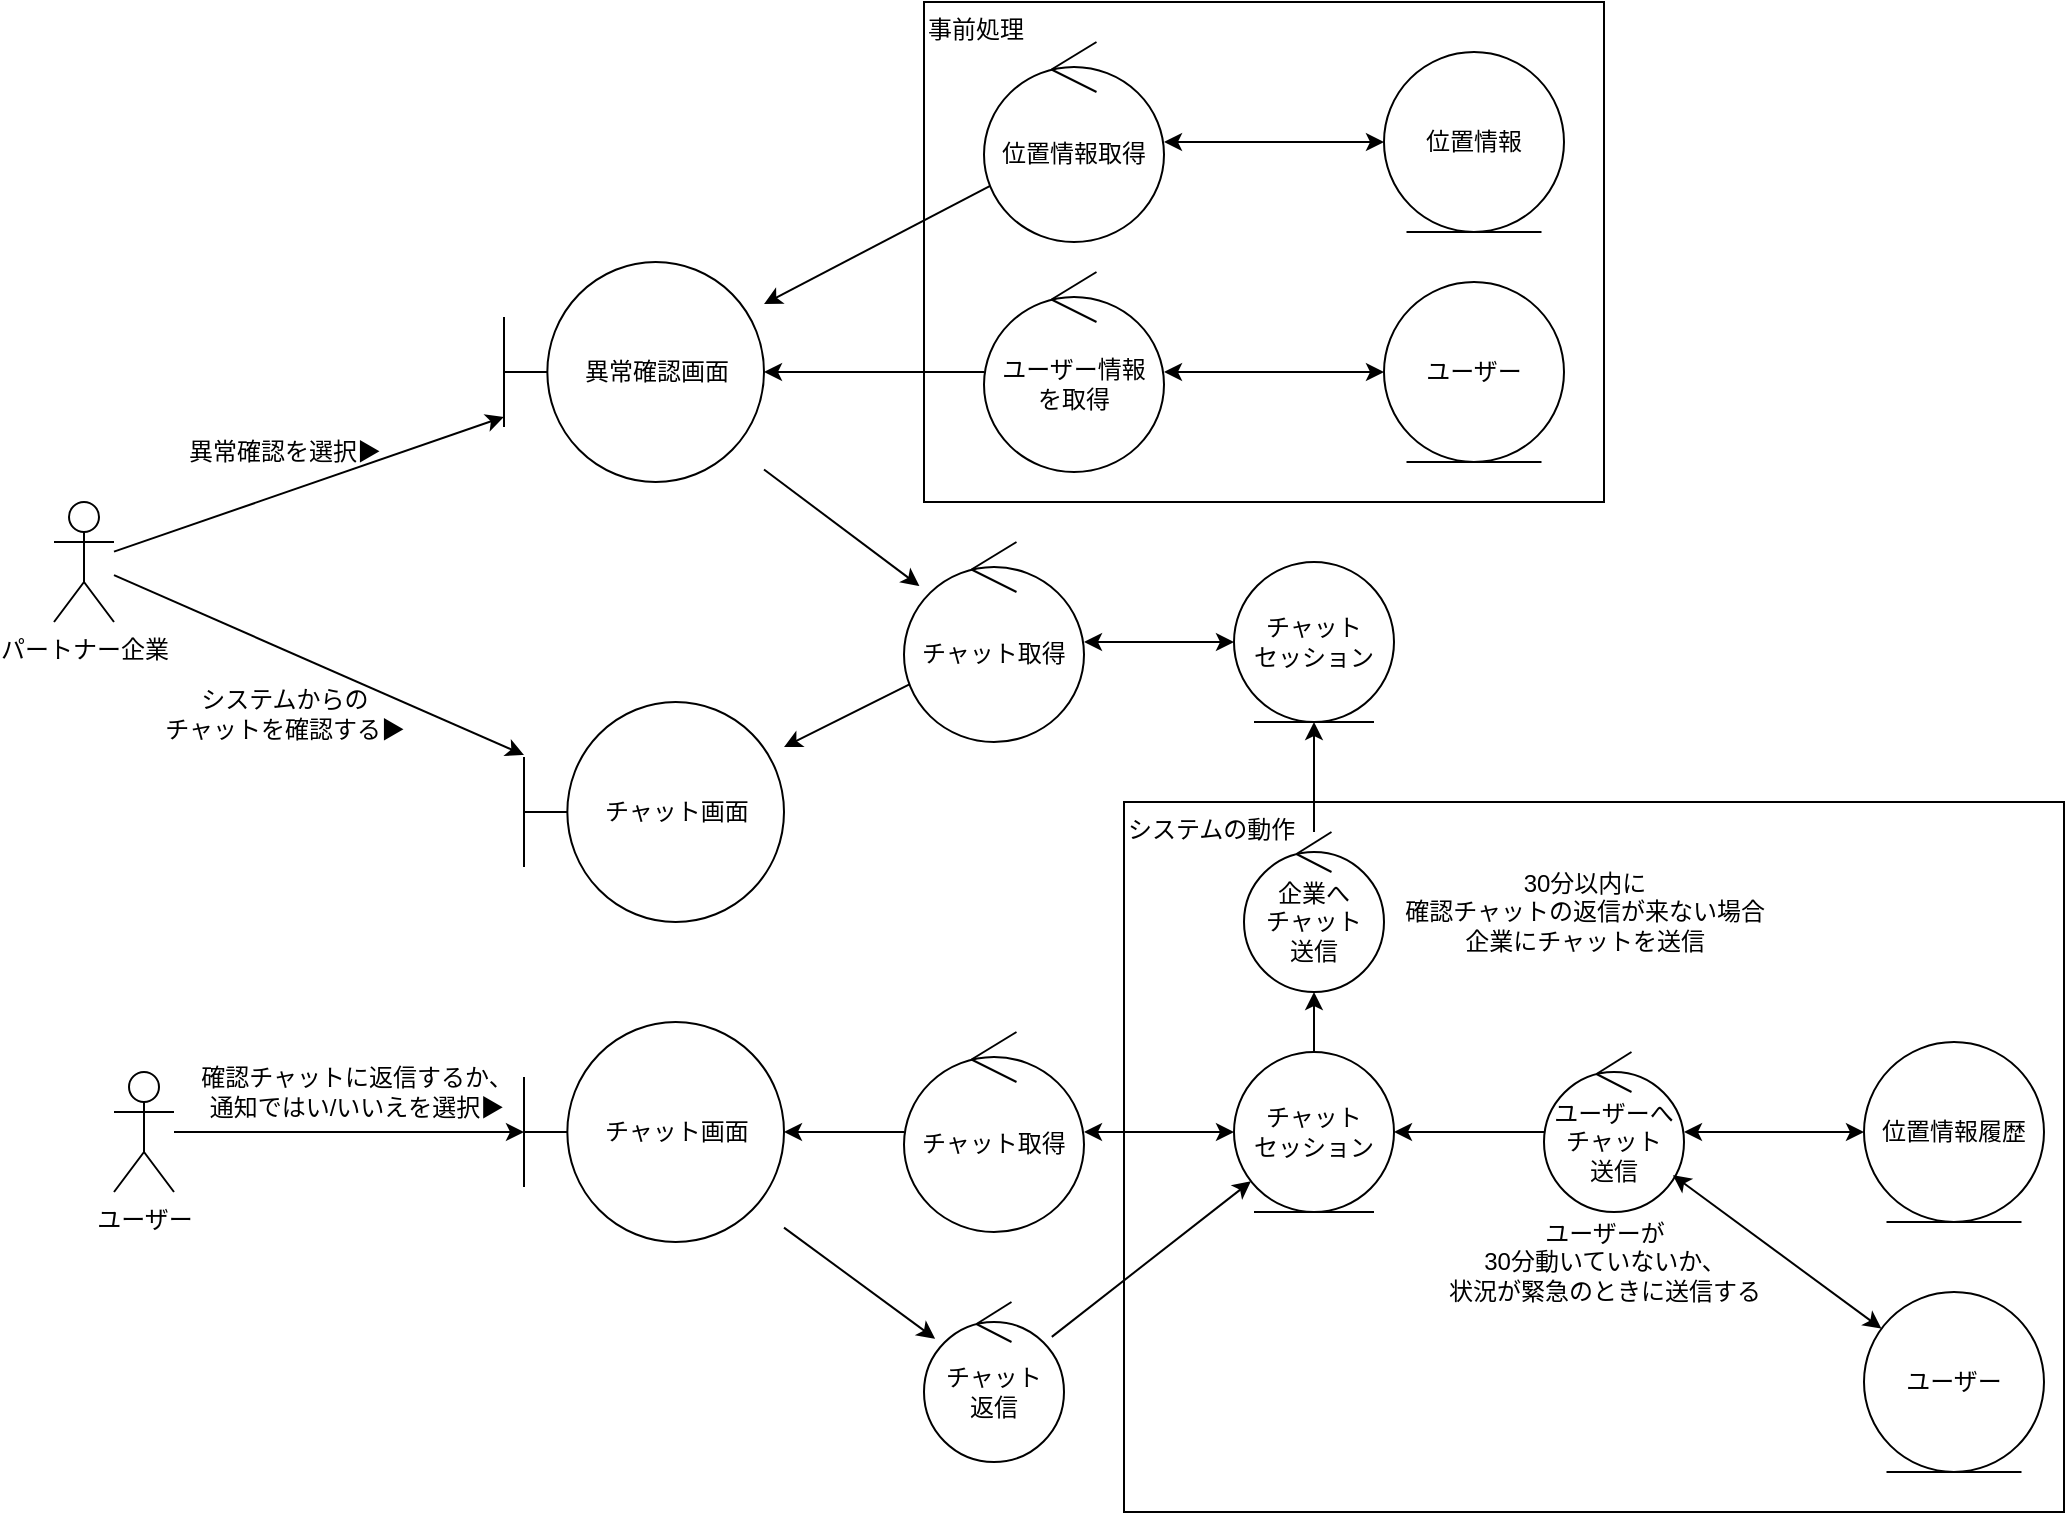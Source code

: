 <mxfile>
    <diagram name="ユーザー異常確認" id="qO4JWe7lkhdXT_vdiiTK">
        <mxGraphModel dx="865" dy="684" grid="1" gridSize="10" guides="1" tooltips="1" connect="1" arrows="1" fold="1" page="1" pageScale="1" pageWidth="827" pageHeight="1169" math="0" shadow="0">
            <root>
                <mxCell id="6How5EvlI2Z_iBBIhnAw-0"/>
                <mxCell id="6How5EvlI2Z_iBBIhnAw-1" parent="6How5EvlI2Z_iBBIhnAw-0"/>
                <mxCell id="5jx7xXAHDbynYvsiaBsp-3" value="システムの動作" style="rounded=0;whiteSpace=wrap;html=1;fontSize=12;fillColor=none;verticalAlign=top;align=left;" parent="6How5EvlI2Z_iBBIhnAw-1" vertex="1">
                    <mxGeometry x="640" y="510" width="470" height="355" as="geometry"/>
                </mxCell>
                <mxCell id="eyBFVL7DAIwZeHv-XXco-25" style="edgeStyle=none;html=1;" parent="6How5EvlI2Z_iBBIhnAw-1" source="eyBFVL7DAIwZeHv-XXco-27" target="eyBFVL7DAIwZeHv-XXco-31" edge="1">
                    <mxGeometry relative="1" as="geometry"/>
                </mxCell>
                <mxCell id="5jx7xXAHDbynYvsiaBsp-15" style="edgeStyle=none;html=1;fontSize=12;startArrow=none;startFill=0;" parent="6How5EvlI2Z_iBBIhnAw-1" source="eyBFVL7DAIwZeHv-XXco-27" target="5jx7xXAHDbynYvsiaBsp-14" edge="1">
                    <mxGeometry relative="1" as="geometry"/>
                </mxCell>
                <mxCell id="eyBFVL7DAIwZeHv-XXco-27" value="パートナー企業" style="shape=umlActor;verticalLabelPosition=bottom;verticalAlign=top;html=1;" parent="6How5EvlI2Z_iBBIhnAw-1" vertex="1">
                    <mxGeometry x="105" y="360" width="30" height="60" as="geometry"/>
                </mxCell>
                <mxCell id="5jx7xXAHDbynYvsiaBsp-19" style="edgeStyle=none;html=1;fontSize=12;startArrow=none;startFill=0;" parent="6How5EvlI2Z_iBBIhnAw-1" source="eyBFVL7DAIwZeHv-XXco-31" target="5jx7xXAHDbynYvsiaBsp-18" edge="1">
                    <mxGeometry relative="1" as="geometry"/>
                </mxCell>
                <mxCell id="eyBFVL7DAIwZeHv-XXco-31" value="異常確認画面" style="shape=umlBoundary;whiteSpace=wrap;html=1;" parent="6How5EvlI2Z_iBBIhnAw-1" vertex="1">
                    <mxGeometry x="330" y="240" width="130" height="110" as="geometry"/>
                </mxCell>
                <mxCell id="eyBFVL7DAIwZeHv-XXco-33" style="edgeStyle=none;html=1;startArrow=classic;startFill=1;" parent="6How5EvlI2Z_iBBIhnAw-1" source="eyBFVL7DAIwZeHv-XXco-34" target="88i709eXoru5Jbu5H4uY-0" edge="1">
                    <mxGeometry relative="1" as="geometry">
                        <mxPoint x="700.0" y="450" as="targetPoint"/>
                    </mxGeometry>
                </mxCell>
                <mxCell id="88i709eXoru5Jbu5H4uY-1" style="edgeStyle=none;html=1;startArrow=none;startFill=0;" parent="6How5EvlI2Z_iBBIhnAw-1" source="eyBFVL7DAIwZeHv-XXco-34" target="eyBFVL7DAIwZeHv-XXco-31" edge="1">
                    <mxGeometry relative="1" as="geometry"/>
                </mxCell>
                <mxCell id="eyBFVL7DAIwZeHv-XXco-34" value="ユーザー情報&lt;br&gt;を取得" style="ellipse;shape=umlControl;whiteSpace=wrap;html=1;" parent="6How5EvlI2Z_iBBIhnAw-1" vertex="1">
                    <mxGeometry x="570" y="245" width="90" height="100" as="geometry"/>
                </mxCell>
                <mxCell id="eyBFVL7DAIwZeHv-XXco-36" value="異常確認を選択▶" style="text;html=1;align=center;verticalAlign=middle;resizable=0;points=[];autosize=1;strokeColor=none;fillColor=none;" parent="6How5EvlI2Z_iBBIhnAw-1" vertex="1">
                    <mxGeometry x="160" y="320" width="120" height="30" as="geometry"/>
                </mxCell>
                <mxCell id="eyBFVL7DAIwZeHv-XXco-37" style="edgeStyle=none;html=1;startArrow=classic;startFill=1;" parent="6How5EvlI2Z_iBBIhnAw-1" source="eyBFVL7DAIwZeHv-XXco-41" target="eyBFVL7DAIwZeHv-XXco-38" edge="1">
                    <mxGeometry relative="1" as="geometry"/>
                </mxCell>
                <mxCell id="eyBFVL7DAIwZeHv-XXco-38" value="位置情報" style="ellipse;shape=umlEntity;whiteSpace=wrap;html=1;" parent="6How5EvlI2Z_iBBIhnAw-1" vertex="1">
                    <mxGeometry x="770" y="135" width="90" height="90" as="geometry"/>
                </mxCell>
                <mxCell id="eyBFVL7DAIwZeHv-XXco-40" style="edgeStyle=none;html=1;startArrow=none;startFill=0;endArrow=classic;endFill=1;" parent="6How5EvlI2Z_iBBIhnAw-1" source="eyBFVL7DAIwZeHv-XXco-41" target="eyBFVL7DAIwZeHv-XXco-31" edge="1">
                    <mxGeometry relative="1" as="geometry"/>
                </mxCell>
                <mxCell id="eyBFVL7DAIwZeHv-XXco-41" value="位置情報取得" style="ellipse;shape=umlControl;whiteSpace=wrap;html=1;" parent="6How5EvlI2Z_iBBIhnAw-1" vertex="1">
                    <mxGeometry x="570" y="130" width="90" height="100" as="geometry"/>
                </mxCell>
                <mxCell id="88i709eXoru5Jbu5H4uY-0" value="ユーザー" style="ellipse;shape=umlEntity;whiteSpace=wrap;html=1;" parent="6How5EvlI2Z_iBBIhnAw-1" vertex="1">
                    <mxGeometry x="770" y="250" width="90" height="90" as="geometry"/>
                </mxCell>
                <mxCell id="yYIg4Zl7R0IdIex3d4Yo-2" style="edgeStyle=none;html=1;fontSize=12;" parent="6How5EvlI2Z_iBBIhnAw-1" source="Qe782AEYlwp_Uo4wQfGu-0" target="yYIg4Zl7R0IdIex3d4Yo-0" edge="1">
                    <mxGeometry relative="1" as="geometry"/>
                </mxCell>
                <mxCell id="Qe782AEYlwp_Uo4wQfGu-0" value="&lt;span style=&quot;font-size: 12px;&quot;&gt;チャット取得&lt;/span&gt;" style="ellipse;shape=umlControl;whiteSpace=wrap;html=1;fontSize=9;" parent="6How5EvlI2Z_iBBIhnAw-1" vertex="1">
                    <mxGeometry x="530" y="625" width="90" height="100" as="geometry"/>
                </mxCell>
                <mxCell id="5jx7xXAHDbynYvsiaBsp-9" style="edgeStyle=none;html=1;fontSize=12;startArrow=none;startFill=0;" parent="6How5EvlI2Z_iBBIhnAw-1" source="yYIg4Zl7R0IdIex3d4Yo-0" target="5jx7xXAHDbynYvsiaBsp-10" edge="1">
                    <mxGeometry relative="1" as="geometry">
                        <mxPoint x="499.971" y="758.575" as="targetPoint"/>
                    </mxGeometry>
                </mxCell>
                <mxCell id="yYIg4Zl7R0IdIex3d4Yo-0" value="チャット画面" style="shape=umlBoundary;whiteSpace=wrap;html=1;" parent="6How5EvlI2Z_iBBIhnAw-1" vertex="1">
                    <mxGeometry x="340" y="620" width="130" height="110" as="geometry"/>
                </mxCell>
                <mxCell id="Nw4JQJObD7Ba79S2gaKD-1" style="edgeStyle=none;html=1;fontSize=12;startArrow=classic;startFill=1;" parent="6How5EvlI2Z_iBBIhnAw-1" source="Nw4JQJObD7Ba79S2gaKD-0" target="Qe782AEYlwp_Uo4wQfGu-0" edge="1">
                    <mxGeometry relative="1" as="geometry"/>
                </mxCell>
                <mxCell id="5jx7xXAHDbynYvsiaBsp-13" style="edgeStyle=none;html=1;fontSize=12;startArrow=none;startFill=0;" parent="6How5EvlI2Z_iBBIhnAw-1" source="Nw4JQJObD7Ba79S2gaKD-0" target="5jx7xXAHDbynYvsiaBsp-12" edge="1">
                    <mxGeometry relative="1" as="geometry"/>
                </mxCell>
                <mxCell id="Nw4JQJObD7Ba79S2gaKD-0" value="チャット&lt;br&gt;セッション" style="ellipse;shape=umlEntity;whiteSpace=wrap;html=1;" parent="6How5EvlI2Z_iBBIhnAw-1" vertex="1">
                    <mxGeometry x="695" y="635" width="80" height="80" as="geometry"/>
                </mxCell>
                <mxCell id="Nw4JQJObD7Ba79S2gaKD-4" style="edgeStyle=none;html=1;fontSize=12;" parent="6How5EvlI2Z_iBBIhnAw-1" source="Nw4JQJObD7Ba79S2gaKD-3" target="Nw4JQJObD7Ba79S2gaKD-0" edge="1">
                    <mxGeometry relative="1" as="geometry"/>
                </mxCell>
                <mxCell id="Nw4JQJObD7Ba79S2gaKD-7" style="edgeStyle=none;html=1;fontSize=12;startArrow=classic;startFill=1;" parent="6How5EvlI2Z_iBBIhnAw-1" source="Nw4JQJObD7Ba79S2gaKD-3" target="Nw4JQJObD7Ba79S2gaKD-6" edge="1">
                    <mxGeometry relative="1" as="geometry"/>
                </mxCell>
                <mxCell id="Nw4JQJObD7Ba79S2gaKD-3" value="ユーザーへ&lt;br&gt;チャット&lt;br&gt;送信" style="ellipse;shape=umlControl;whiteSpace=wrap;html=1;fontSize=12;" parent="6How5EvlI2Z_iBBIhnAw-1" vertex="1">
                    <mxGeometry x="850" y="635" width="70" height="80" as="geometry"/>
                </mxCell>
                <mxCell id="Nw4JQJObD7Ba79S2gaKD-6" value="位置情報履歴" style="ellipse;shape=umlEntity;whiteSpace=wrap;html=1;" parent="6How5EvlI2Z_iBBIhnAw-1" vertex="1">
                    <mxGeometry x="1010" y="630" width="90" height="90" as="geometry"/>
                </mxCell>
                <mxCell id="5jx7xXAHDbynYvsiaBsp-0" value="ユーザーが&lt;br&gt;30分動いていないか、&lt;br&gt;状況が緊急のときに送信する" style="text;html=1;align=center;verticalAlign=middle;resizable=0;points=[];autosize=1;strokeColor=none;fillColor=none;fontSize=12;" parent="6How5EvlI2Z_iBBIhnAw-1" vertex="1">
                    <mxGeometry x="790" y="710" width="180" height="60" as="geometry"/>
                </mxCell>
                <mxCell id="5jx7xXAHDbynYvsiaBsp-1" style="edgeStyle=none;html=1;startArrow=classic;startFill=1;" parent="6How5EvlI2Z_iBBIhnAw-1" source="Nw4JQJObD7Ba79S2gaKD-3" target="5jx7xXAHDbynYvsiaBsp-2" edge="1">
                    <mxGeometry relative="1" as="geometry">
                        <mxPoint x="940.0" y="955" as="targetPoint"/>
                        <mxPoint x="900" y="800" as="sourcePoint"/>
                    </mxGeometry>
                </mxCell>
                <mxCell id="5jx7xXAHDbynYvsiaBsp-2" value="ユーザー" style="ellipse;shape=umlEntity;whiteSpace=wrap;html=1;" parent="6How5EvlI2Z_iBBIhnAw-1" vertex="1">
                    <mxGeometry x="1010" y="755" width="90" height="90" as="geometry"/>
                </mxCell>
                <mxCell id="5jx7xXAHDbynYvsiaBsp-5" style="edgeStyle=none;html=1;fontSize=12;startArrow=none;startFill=0;" parent="6How5EvlI2Z_iBBIhnAw-1" source="5jx7xXAHDbynYvsiaBsp-4" target="yYIg4Zl7R0IdIex3d4Yo-0" edge="1">
                    <mxGeometry relative="1" as="geometry"/>
                </mxCell>
                <mxCell id="5jx7xXAHDbynYvsiaBsp-4" value="ユーザー" style="shape=umlActor;verticalLabelPosition=bottom;verticalAlign=top;html=1;" parent="6How5EvlI2Z_iBBIhnAw-1" vertex="1">
                    <mxGeometry x="135" y="645" width="30" height="60" as="geometry"/>
                </mxCell>
                <mxCell id="5jx7xXAHDbynYvsiaBsp-7" value="確認チャットに返信するか、&lt;br&gt;通知ではい/いいえを選択▶" style="text;html=1;align=center;verticalAlign=middle;resizable=0;points=[];autosize=1;strokeColor=none;fillColor=none;fontSize=12;" parent="6How5EvlI2Z_iBBIhnAw-1" vertex="1">
                    <mxGeometry x="166" y="635" width="180" height="40" as="geometry"/>
                </mxCell>
                <mxCell id="5jx7xXAHDbynYvsiaBsp-11" style="edgeStyle=none;html=1;fontSize=12;startArrow=none;startFill=0;" parent="6How5EvlI2Z_iBBIhnAw-1" source="5jx7xXAHDbynYvsiaBsp-10" target="Nw4JQJObD7Ba79S2gaKD-0" edge="1">
                    <mxGeometry relative="1" as="geometry"/>
                </mxCell>
                <mxCell id="5jx7xXAHDbynYvsiaBsp-10" value="チャット&lt;br&gt;返信" style="ellipse;shape=umlControl;whiteSpace=wrap;html=1;fontSize=12;fillColor=default;" parent="6How5EvlI2Z_iBBIhnAw-1" vertex="1">
                    <mxGeometry x="540" y="760" width="70" height="80" as="geometry"/>
                </mxCell>
                <mxCell id="5jx7xXAHDbynYvsiaBsp-17" style="edgeStyle=none;html=1;fontSize=12;startArrow=none;startFill=0;" parent="6How5EvlI2Z_iBBIhnAw-1" source="5jx7xXAHDbynYvsiaBsp-12" target="5jx7xXAHDbynYvsiaBsp-16" edge="1">
                    <mxGeometry relative="1" as="geometry"/>
                </mxCell>
                <mxCell id="5jx7xXAHDbynYvsiaBsp-12" value="企業へ&lt;br&gt;チャット&lt;br&gt;送信" style="ellipse;shape=umlControl;whiteSpace=wrap;html=1;fontSize=12;" parent="6How5EvlI2Z_iBBIhnAw-1" vertex="1">
                    <mxGeometry x="700" y="525" width="70" height="80" as="geometry"/>
                </mxCell>
                <mxCell id="5jx7xXAHDbynYvsiaBsp-14" value="チャット画面" style="shape=umlBoundary;whiteSpace=wrap;html=1;" parent="6How5EvlI2Z_iBBIhnAw-1" vertex="1">
                    <mxGeometry x="340" y="460" width="130" height="110" as="geometry"/>
                </mxCell>
                <mxCell id="5jx7xXAHDbynYvsiaBsp-16" value="チャット&lt;br&gt;セッション" style="ellipse;shape=umlEntity;whiteSpace=wrap;html=1;" parent="6How5EvlI2Z_iBBIhnAw-1" vertex="1">
                    <mxGeometry x="695" y="390" width="80" height="80" as="geometry"/>
                </mxCell>
                <mxCell id="5jx7xXAHDbynYvsiaBsp-20" style="edgeStyle=none;html=1;fontSize=12;startArrow=none;startFill=0;" parent="6How5EvlI2Z_iBBIhnAw-1" source="5jx7xXAHDbynYvsiaBsp-18" target="5jx7xXAHDbynYvsiaBsp-14" edge="1">
                    <mxGeometry relative="1" as="geometry"/>
                </mxCell>
                <mxCell id="5jx7xXAHDbynYvsiaBsp-21" style="edgeStyle=none;html=1;fontSize=12;startArrow=classic;startFill=1;" parent="6How5EvlI2Z_iBBIhnAw-1" source="5jx7xXAHDbynYvsiaBsp-18" target="5jx7xXAHDbynYvsiaBsp-16" edge="1">
                    <mxGeometry relative="1" as="geometry"/>
                </mxCell>
                <mxCell id="5jx7xXAHDbynYvsiaBsp-18" value="&lt;span style=&quot;font-size: 12px;&quot;&gt;チャット取得&lt;/span&gt;" style="ellipse;shape=umlControl;whiteSpace=wrap;html=1;fontSize=9;" parent="6How5EvlI2Z_iBBIhnAw-1" vertex="1">
                    <mxGeometry x="530" y="380" width="90" height="100" as="geometry"/>
                </mxCell>
                <mxCell id="5jx7xXAHDbynYvsiaBsp-22" value="30分以内に&lt;br&gt;確認チャットの返信が来ない場合&lt;br&gt;企業にチャットを送信" style="text;html=1;align=center;verticalAlign=middle;resizable=0;points=[];autosize=1;strokeColor=none;fillColor=none;fontSize=12;" parent="6How5EvlI2Z_iBBIhnAw-1" vertex="1">
                    <mxGeometry x="770" y="535" width="200" height="60" as="geometry"/>
                </mxCell>
                <mxCell id="Ja68d3jBli3KzdPoqZNp-0" value="システムからの&lt;br&gt;チャットを確認する▶" style="text;html=1;align=center;verticalAlign=middle;resizable=0;points=[];autosize=1;strokeColor=none;fillColor=none;fontSize=12;" parent="6How5EvlI2Z_iBBIhnAw-1" vertex="1">
                    <mxGeometry x="150" y="446" width="140" height="40" as="geometry"/>
                </mxCell>
                <mxCell id="wTbUvby5IqmH5aRKOmAn-0" value="事前処理" style="rounded=0;whiteSpace=wrap;html=1;fontSize=12;fillColor=none;verticalAlign=top;align=left;" vertex="1" parent="6How5EvlI2Z_iBBIhnAw-1">
                    <mxGeometry x="540" y="110" width="340" height="250" as="geometry"/>
                </mxCell>
            </root>
        </mxGraphModel>
    </diagram>
    <diagram name="ユーザー異常確認　改訂" id="7kPPRv1fsqSa-_per6Ua">
        <mxGraphModel dx="923" dy="729" grid="1" gridSize="10" guides="1" tooltips="1" connect="1" arrows="1" fold="1" page="1" pageScale="1" pageWidth="827" pageHeight="1169" math="0" shadow="0">
            <root>
                <mxCell id="_9EEjBTmlOqhsdl3krZm-0"/>
                <mxCell id="_9EEjBTmlOqhsdl3krZm-1" parent="_9EEjBTmlOqhsdl3krZm-0"/>
                <mxCell id="_9EEjBTmlOqhsdl3krZm-3" style="edgeStyle=none;html=1;" parent="_9EEjBTmlOqhsdl3krZm-1" source="_9EEjBTmlOqhsdl3krZm-5" target="_9EEjBTmlOqhsdl3krZm-7" edge="1">
                    <mxGeometry relative="1" as="geometry"/>
                </mxCell>
                <mxCell id="_9EEjBTmlOqhsdl3krZm-5" value="パートナー企業" style="shape=umlActor;verticalLabelPosition=bottom;verticalAlign=top;html=1;" parent="_9EEjBTmlOqhsdl3krZm-1" vertex="1">
                    <mxGeometry x="90" y="265" width="30" height="60" as="geometry"/>
                </mxCell>
                <mxCell id="_9EEjBTmlOqhsdl3krZm-7" value="異常確認画面" style="shape=umlBoundary;whiteSpace=wrap;html=1;" parent="_9EEjBTmlOqhsdl3krZm-1" vertex="1">
                    <mxGeometry x="260" y="240" width="130" height="110" as="geometry"/>
                </mxCell>
                <mxCell id="_9EEjBTmlOqhsdl3krZm-8" style="edgeStyle=none;html=1;startArrow=classic;startFill=1;" parent="_9EEjBTmlOqhsdl3krZm-1" source="_9EEjBTmlOqhsdl3krZm-10" target="_9EEjBTmlOqhsdl3krZm-16" edge="1">
                    <mxGeometry relative="1" as="geometry">
                        <mxPoint x="630.0" y="450" as="targetPoint"/>
                    </mxGeometry>
                </mxCell>
                <mxCell id="_9EEjBTmlOqhsdl3krZm-9" style="edgeStyle=none;html=1;startArrow=none;startFill=0;" parent="_9EEjBTmlOqhsdl3krZm-1" source="_9EEjBTmlOqhsdl3krZm-10" target="_9EEjBTmlOqhsdl3krZm-7" edge="1">
                    <mxGeometry relative="1" as="geometry"/>
                </mxCell>
                <mxCell id="_9EEjBTmlOqhsdl3krZm-10" value="ユーザー情報&lt;br&gt;を取得" style="ellipse;shape=umlControl;whiteSpace=wrap;html=1;" parent="_9EEjBTmlOqhsdl3krZm-1" vertex="1">
                    <mxGeometry x="500" y="245" width="90" height="100" as="geometry"/>
                </mxCell>
                <mxCell id="_9EEjBTmlOqhsdl3krZm-11" value="異常確認を選択▶" style="text;html=1;align=center;verticalAlign=middle;resizable=0;points=[];autosize=1;strokeColor=none;fillColor=none;" parent="_9EEjBTmlOqhsdl3krZm-1" vertex="1">
                    <mxGeometry x="131" y="267" width="120" height="30" as="geometry"/>
                </mxCell>
                <mxCell id="_9EEjBTmlOqhsdl3krZm-12" style="edgeStyle=none;html=1;startArrow=classic;startFill=1;" parent="_9EEjBTmlOqhsdl3krZm-1" source="_9EEjBTmlOqhsdl3krZm-15" target="_9EEjBTmlOqhsdl3krZm-13" edge="1">
                    <mxGeometry relative="1" as="geometry"/>
                </mxCell>
                <mxCell id="_9EEjBTmlOqhsdl3krZm-13" value="位置情報" style="ellipse;shape=umlEntity;whiteSpace=wrap;html=1;" parent="_9EEjBTmlOqhsdl3krZm-1" vertex="1">
                    <mxGeometry x="700" y="135" width="90" height="90" as="geometry"/>
                </mxCell>
                <mxCell id="_9EEjBTmlOqhsdl3krZm-14" style="edgeStyle=none;html=1;startArrow=none;startFill=0;endArrow=classic;endFill=1;" parent="_9EEjBTmlOqhsdl3krZm-1" source="_9EEjBTmlOqhsdl3krZm-15" target="_9EEjBTmlOqhsdl3krZm-7" edge="1">
                    <mxGeometry relative="1" as="geometry"/>
                </mxCell>
                <mxCell id="_9EEjBTmlOqhsdl3krZm-15" value="位置情報取得" style="ellipse;shape=umlControl;whiteSpace=wrap;html=1;" parent="_9EEjBTmlOqhsdl3krZm-1" vertex="1">
                    <mxGeometry x="500" y="130" width="90" height="100" as="geometry"/>
                </mxCell>
                <mxCell id="_9EEjBTmlOqhsdl3krZm-16" value="ユーザー" style="ellipse;shape=umlEntity;whiteSpace=wrap;html=1;" parent="_9EEjBTmlOqhsdl3krZm-1" vertex="1">
                    <mxGeometry x="700" y="250" width="90" height="90" as="geometry"/>
                </mxCell>
            </root>
        </mxGraphModel>
    </diagram>
    <diagram name="チャット" id="fk32bxfwfrK4_u9ZWWz-">
        <mxGraphModel dx="877" dy="842" grid="1" gridSize="10" guides="1" tooltips="1" connect="1" arrows="1" fold="1" page="1" pageScale="1" pageWidth="827" pageHeight="1169" math="0" shadow="0">
            <root>
                <mxCell id="GyUptNhimLM9t0ycx9Vx-0"/>
                <mxCell id="GyUptNhimLM9t0ycx9Vx-1" parent="GyUptNhimLM9t0ycx9Vx-0"/>
                <mxCell id="GyUptNhimLM9t0ycx9Vx-2" style="edgeStyle=none;html=1;" parent="GyUptNhimLM9t0ycx9Vx-1" source="GyUptNhimLM9t0ycx9Vx-4" target="GyUptNhimLM9t0ycx9Vx-6" edge="1">
                    <mxGeometry relative="1" as="geometry"/>
                </mxCell>
                <mxCell id="GyUptNhimLM9t0ycx9Vx-3" style="edgeStyle=none;html=1;" parent="GyUptNhimLM9t0ycx9Vx-1" source="GyUptNhimLM9t0ycx9Vx-4" target="GyUptNhimLM9t0ycx9Vx-5" edge="1">
                    <mxGeometry relative="1" as="geometry"/>
                </mxCell>
                <mxCell id="GyUptNhimLM9t0ycx9Vx-4" value="パートナー企業" style="shape=umlActor;verticalLabelPosition=bottom;verticalAlign=top;html=1;" parent="GyUptNhimLM9t0ycx9Vx-1" vertex="1">
                    <mxGeometry x="120" y="310" width="30" height="60" as="geometry"/>
                </mxCell>
                <mxCell id="LMnsVSbqZkQQ12WnB9Kf-8" style="edgeStyle=none;html=1;startArrow=none;startFill=0;" parent="GyUptNhimLM9t0ycx9Vx-1" source="GyUptNhimLM9t0ycx9Vx-5" target="LMnsVSbqZkQQ12WnB9Kf-7" edge="1">
                    <mxGeometry relative="1" as="geometry"/>
                </mxCell>
                <mxCell id="GyUptNhimLM9t0ycx9Vx-5" value="チャット画面" style="shape=umlBoundary;whiteSpace=wrap;html=1;" parent="GyUptNhimLM9t0ycx9Vx-1" vertex="1">
                    <mxGeometry x="320" y="390" width="120" height="100" as="geometry"/>
                </mxCell>
                <mxCell id="LMnsVSbqZkQQ12WnB9Kf-1" style="edgeStyle=none;html=1;startArrow=classic;startFill=1;" parent="GyUptNhimLM9t0ycx9Vx-1" source="GyUptNhimLM9t0ycx9Vx-6" target="LMnsVSbqZkQQ12WnB9Kf-0" edge="1">
                    <mxGeometry relative="1" as="geometry"/>
                </mxCell>
                <mxCell id="LMnsVSbqZkQQ12WnB9Kf-18" style="edgeStyle=none;html=1;startArrow=none;startFill=0;" parent="GyUptNhimLM9t0ycx9Vx-1" source="GyUptNhimLM9t0ycx9Vx-6" target="LMnsVSbqZkQQ12WnB9Kf-16" edge="1">
                    <mxGeometry relative="1" as="geometry"/>
                </mxCell>
                <mxCell id="GyUptNhimLM9t0ycx9Vx-6" value="チャット相手&lt;br&gt;指定画面" style="shape=umlBoundary;whiteSpace=wrap;html=1;" parent="GyUptNhimLM9t0ycx9Vx-1" vertex="1">
                    <mxGeometry x="320" y="230" width="120" height="100" as="geometry"/>
                </mxCell>
                <mxCell id="o6jr7fadlZw3JiLEumzY-0" value="チャットする&lt;br&gt;ユーザーを選択▶" style="text;html=1;align=center;verticalAlign=middle;resizable=0;points=[];autosize=1;strokeColor=none;fillColor=none;" parent="GyUptNhimLM9t0ycx9Vx-1" vertex="1">
                    <mxGeometry x="170" y="270" width="120" height="40" as="geometry"/>
                </mxCell>
                <mxCell id="o6jr7fadlZw3JiLEumzY-4" style="edgeStyle=none;html=1;startArrow=classic;startFill=1;" parent="GyUptNhimLM9t0ycx9Vx-1" source="o6jr7fadlZw3JiLEumzY-1" target="o6jr7fadlZw3JiLEumzY-2" edge="1">
                    <mxGeometry relative="1" as="geometry"/>
                </mxCell>
                <mxCell id="o6jr7fadlZw3JiLEumzY-1" value="メッセージ" style="ellipse;shape=umlEntity;whiteSpace=wrap;html=1;" parent="GyUptNhimLM9t0ycx9Vx-1" vertex="1">
                    <mxGeometry x="730" y="240" width="80" height="80" as="geometry"/>
                </mxCell>
                <mxCell id="o6jr7fadlZw3JiLEumzY-3" style="edgeStyle=none;html=1;" parent="GyUptNhimLM9t0ycx9Vx-1" source="o6jr7fadlZw3JiLEumzY-2" target="GyUptNhimLM9t0ycx9Vx-6" edge="1">
                    <mxGeometry relative="1" as="geometry"/>
                </mxCell>
                <mxCell id="o6jr7fadlZw3JiLEumzY-2" value="チャット履歴を取得" style="ellipse;shape=umlControl;whiteSpace=wrap;html=1;" parent="GyUptNhimLM9t0ycx9Vx-1" vertex="1">
                    <mxGeometry x="510" y="160" width="80" height="90" as="geometry"/>
                </mxCell>
                <mxCell id="LMnsVSbqZkQQ12WnB9Kf-2" style="edgeStyle=none;html=1;startArrow=classic;startFill=1;" parent="GyUptNhimLM9t0ycx9Vx-1" source="LMnsVSbqZkQQ12WnB9Kf-0" target="GyUptNhimLM9t0ycx9Vx-5" edge="1">
                    <mxGeometry relative="1" as="geometry"/>
                </mxCell>
                <mxCell id="LMnsVSbqZkQQ12WnB9Kf-4" style="edgeStyle=none;html=1;startArrow=classic;startFill=1;" parent="GyUptNhimLM9t0ycx9Vx-1" source="LMnsVSbqZkQQ12WnB9Kf-0" target="o6jr7fadlZw3JiLEumzY-1" edge="1">
                    <mxGeometry relative="1" as="geometry"/>
                </mxCell>
                <mxCell id="LMnsVSbqZkQQ12WnB9Kf-23" style="edgeStyle=none;html=1;startArrow=none;startFill=0;" parent="GyUptNhimLM9t0ycx9Vx-1" source="LMnsVSbqZkQQ12WnB9Kf-0" target="LMnsVSbqZkQQ12WnB9Kf-21" edge="1">
                    <mxGeometry relative="1" as="geometry"/>
                </mxCell>
                <mxCell id="LMnsVSbqZkQQ12WnB9Kf-0" value="全チャット&lt;br&gt;履歴を取得" style="ellipse;shape=umlControl;whiteSpace=wrap;html=1;" parent="GyUptNhimLM9t0ycx9Vx-1" vertex="1">
                    <mxGeometry x="510" y="310" width="80" height="90" as="geometry"/>
                </mxCell>
                <mxCell id="LMnsVSbqZkQQ12WnB9Kf-3" value="ユーザー名と&lt;br&gt;最新チャット履歴を取得▶" style="text;html=1;align=center;verticalAlign=middle;resizable=0;points=[];autosize=1;strokeColor=none;fillColor=none;" parent="GyUptNhimLM9t0ycx9Vx-1" vertex="1">
                    <mxGeometry x="600" y="185" width="170" height="40" as="geometry"/>
                </mxCell>
                <mxCell id="LMnsVSbqZkQQ12WnB9Kf-5" value="チャットを送信する▶" style="text;html=1;align=center;verticalAlign=middle;resizable=0;points=[];autosize=1;strokeColor=none;fillColor=none;" parent="GyUptNhimLM9t0ycx9Vx-1" vertex="1">
                    <mxGeometry x="155" y="390" width="140" height="30" as="geometry"/>
                </mxCell>
                <mxCell id="LMnsVSbqZkQQ12WnB9Kf-11" style="edgeStyle=none;html=1;startArrow=none;startFill=0;" parent="GyUptNhimLM9t0ycx9Vx-1" source="LMnsVSbqZkQQ12WnB9Kf-7" target="LMnsVSbqZkQQ12WnB9Kf-10" edge="1">
                    <mxGeometry relative="1" as="geometry"/>
                </mxCell>
                <mxCell id="LMnsVSbqZkQQ12WnB9Kf-15" style="edgeStyle=none;html=1;startArrow=none;startFill=0;" parent="GyUptNhimLM9t0ycx9Vx-1" source="LMnsVSbqZkQQ12WnB9Kf-7" target="LMnsVSbqZkQQ12WnB9Kf-14" edge="1">
                    <mxGeometry relative="1" as="geometry"/>
                </mxCell>
                <mxCell id="5Cxwxt985Hk7tppxNz_I-3" style="edgeStyle=none;html=1;fontSize=12;" parent="GyUptNhimLM9t0ycx9Vx-1" source="LMnsVSbqZkQQ12WnB9Kf-7" target="5Cxwxt985Hk7tppxNz_I-1" edge="1">
                    <mxGeometry relative="1" as="geometry"/>
                </mxCell>
                <mxCell id="LMnsVSbqZkQQ12WnB9Kf-7" value="チャット履歴&lt;br&gt;を保存" style="ellipse;shape=umlControl;whiteSpace=wrap;html=1;" parent="GyUptNhimLM9t0ycx9Vx-1" vertex="1">
                    <mxGeometry x="510" y="480" width="80" height="90" as="geometry"/>
                </mxCell>
                <mxCell id="LMnsVSbqZkQQ12WnB9Kf-9" value="ユーザーと企業の▶&lt;br&gt;チャット履歴を取得" style="text;html=1;align=center;verticalAlign=middle;resizable=0;points=[];autosize=1;strokeColor=none;fillColor=none;" parent="GyUptNhimLM9t0ycx9Vx-1" vertex="1">
                    <mxGeometry x="630" y="350" width="130" height="40" as="geometry"/>
                </mxCell>
                <mxCell id="LMnsVSbqZkQQ12WnB9Kf-13" style="edgeStyle=none;html=1;startArrow=classic;startFill=1;endArrow=none;endFill=0;" parent="GyUptNhimLM9t0ycx9Vx-1" source="LMnsVSbqZkQQ12WnB9Kf-10" target="LMnsVSbqZkQQ12WnB9Kf-12" edge="1">
                    <mxGeometry relative="1" as="geometry"/>
                </mxCell>
                <mxCell id="LMnsVSbqZkQQ12WnB9Kf-10" value="チャット画面" style="shape=umlBoundary;whiteSpace=wrap;html=1;" parent="GyUptNhimLM9t0ycx9Vx-1" vertex="1">
                    <mxGeometry x="320" y="570" width="120" height="100" as="geometry"/>
                </mxCell>
                <mxCell id="LMnsVSbqZkQQ12WnB9Kf-12" value="ユーザー" style="shape=umlActor;verticalLabelPosition=bottom;verticalAlign=top;html=1;" parent="GyUptNhimLM9t0ycx9Vx-1" vertex="1">
                    <mxGeometry x="230" y="590" width="30" height="60" as="geometry"/>
                </mxCell>
                <mxCell id="LMnsVSbqZkQQ12WnB9Kf-14" value="メッセージ" style="ellipse;shape=umlEntity;whiteSpace=wrap;html=1;" parent="GyUptNhimLM9t0ycx9Vx-1" vertex="1">
                    <mxGeometry x="710" y="485" width="80" height="80" as="geometry"/>
                </mxCell>
                <mxCell id="LMnsVSbqZkQQ12WnB9Kf-19" style="edgeStyle=none;html=1;startArrow=none;startFill=0;" parent="GyUptNhimLM9t0ycx9Vx-1" source="LMnsVSbqZkQQ12WnB9Kf-16" target="LMnsVSbqZkQQ12WnB9Kf-17" edge="1">
                    <mxGeometry relative="1" as="geometry"/>
                </mxCell>
                <mxCell id="LMnsVSbqZkQQ12WnB9Kf-16" value="エラー表示" style="ellipse;shape=umlControl;whiteSpace=wrap;html=1;" parent="GyUptNhimLM9t0ycx9Vx-1" vertex="1">
                    <mxGeometry x="440" y="60" width="80" height="90" as="geometry"/>
                </mxCell>
                <mxCell id="LMnsVSbqZkQQ12WnB9Kf-17" value="ユーザー選択失敗&lt;br&gt;ポップアップ" style="shape=umlBoundary;whiteSpace=wrap;html=1;" parent="GyUptNhimLM9t0ycx9Vx-1" vertex="1">
                    <mxGeometry x="585" y="55" width="120" height="100" as="geometry"/>
                </mxCell>
                <mxCell id="LMnsVSbqZkQQ12WnB9Kf-20" style="edgeStyle=none;html=1;startArrow=none;startFill=0;" parent="GyUptNhimLM9t0ycx9Vx-1" source="LMnsVSbqZkQQ12WnB9Kf-21" target="LMnsVSbqZkQQ12WnB9Kf-22" edge="1">
                    <mxGeometry relative="1" as="geometry"/>
                </mxCell>
                <mxCell id="LMnsVSbqZkQQ12WnB9Kf-21" value="エラー表示" style="ellipse;shape=umlControl;whiteSpace=wrap;html=1;" parent="GyUptNhimLM9t0ycx9Vx-1" vertex="1">
                    <mxGeometry x="747" y="380" width="80" height="90" as="geometry"/>
                </mxCell>
                <mxCell id="LMnsVSbqZkQQ12WnB9Kf-22" value="ユーザー選択失敗&lt;br&gt;ポップアップ" style="shape=umlBoundary;whiteSpace=wrap;html=1;" parent="GyUptNhimLM9t0ycx9Vx-1" vertex="1">
                    <mxGeometry x="880" y="375" width="120" height="100" as="geometry"/>
                </mxCell>
                <mxCell id="LMnsVSbqZkQQ12WnB9Kf-24" value="送信内容保存▶" style="text;html=1;align=center;verticalAlign=middle;resizable=0;points=[];autosize=1;strokeColor=none;fillColor=none;" parent="GyUptNhimLM9t0ycx9Vx-1" vertex="1">
                    <mxGeometry x="590" y="500" width="110" height="30" as="geometry"/>
                </mxCell>
                <mxCell id="Ek5YppjaQYKOdn_BiEh6-0" value="正常終了▼" style="text;html=1;align=center;verticalAlign=middle;resizable=0;points=[];autosize=1;strokeColor=none;fillColor=none;" parent="GyUptNhimLM9t0ycx9Vx-1" vertex="1">
                    <mxGeometry x="420" y="540" width="80" height="30" as="geometry"/>
                </mxCell>
                <mxCell id="5Cxwxt985Hk7tppxNz_I-0" style="edgeStyle=none;html=1;startArrow=none;startFill=0;" parent="GyUptNhimLM9t0ycx9Vx-1" source="5Cxwxt985Hk7tppxNz_I-1" target="5Cxwxt985Hk7tppxNz_I-2" edge="1">
                    <mxGeometry relative="1" as="geometry"/>
                </mxCell>
                <mxCell id="5Cxwxt985Hk7tppxNz_I-1" value="エラー表示" style="ellipse;shape=umlControl;whiteSpace=wrap;html=1;" parent="GyUptNhimLM9t0ycx9Vx-1" vertex="1">
                    <mxGeometry x="623.5" y="590" width="80" height="90" as="geometry"/>
                </mxCell>
                <mxCell id="5Cxwxt985Hk7tppxNz_I-2" value="送信失敗&lt;br&gt;ポップアップ" style="shape=umlBoundary;whiteSpace=wrap;html=1;" parent="GyUptNhimLM9t0ycx9Vx-1" vertex="1">
                    <mxGeometry x="756.5" y="585" width="120" height="100" as="geometry"/>
                </mxCell>
                <mxCell id="5Cxwxt985Hk7tppxNz_I-4" value="送信失敗▼" style="text;html=1;align=center;verticalAlign=middle;resizable=0;points=[];autosize=1;strokeColor=none;fillColor=none;fontSize=12;" parent="GyUptNhimLM9t0ycx9Vx-1" vertex="1">
                    <mxGeometry x="530" y="570" width="80" height="30" as="geometry"/>
                </mxCell>
            </root>
        </mxGraphModel>
    </diagram>
    <diagram name="イベント削除" id="rnLu_JyJPi8s-iRv2kZq">
        <mxGraphModel dx="877" dy="842" grid="1" gridSize="10" guides="1" tooltips="1" connect="1" arrows="1" fold="1" page="1" pageScale="1" pageWidth="827" pageHeight="1169" math="0" shadow="0">
            <root>
                <mxCell id="-73prBt3MbYRAjmcBL9d-0"/>
                <mxCell id="-73prBt3MbYRAjmcBL9d-1" parent="-73prBt3MbYRAjmcBL9d-0"/>
                <mxCell id="g-tvr7HgXiQ53bfR5KVo-0" style="edgeStyle=none;html=1;" parent="-73prBt3MbYRAjmcBL9d-1" source="g-tvr7HgXiQ53bfR5KVo-3" target="g-tvr7HgXiQ53bfR5KVo-5" edge="1">
                    <mxGeometry relative="1" as="geometry"/>
                </mxCell>
                <mxCell id="g-tvr7HgXiQ53bfR5KVo-2" style="edgeStyle=none;html=1;startArrow=none;startFill=0;entryX=-0.03;entryY=0.289;entryDx=0;entryDy=0;entryPerimeter=0;" parent="-73prBt3MbYRAjmcBL9d-1" source="g-tvr7HgXiQ53bfR5KVo-3" target="g-tvr7HgXiQ53bfR5KVo-24" edge="1">
                    <mxGeometry relative="1" as="geometry"/>
                </mxCell>
                <mxCell id="g-tvr7HgXiQ53bfR5KVo-3" value="パートナー企業" style="shape=umlActor;verticalLabelPosition=bottom;verticalAlign=top;html=1;" parent="-73prBt3MbYRAjmcBL9d-1" vertex="1">
                    <mxGeometry x="40" y="556" width="30" height="60" as="geometry"/>
                </mxCell>
                <mxCell id="g-tvr7HgXiQ53bfR5KVo-4" style="edgeStyle=none;html=1;startArrow=none;startFill=0;endArrow=classic;endFill=1;" parent="-73prBt3MbYRAjmcBL9d-1" source="g-tvr7HgXiQ53bfR5KVo-5" target="g-tvr7HgXiQ53bfR5KVo-19" edge="1">
                    <mxGeometry relative="1" as="geometry"/>
                </mxCell>
                <mxCell id="g-tvr7HgXiQ53bfR5KVo-5" value="イベント情報画面" style="shape=umlBoundary;whiteSpace=wrap;html=1;" parent="-73prBt3MbYRAjmcBL9d-1" vertex="1">
                    <mxGeometry x="320" y="390" width="130" height="110" as="geometry"/>
                </mxCell>
                <mxCell id="g-tvr7HgXiQ53bfR5KVo-6" style="edgeStyle=none;html=1;startArrow=none;startFill=0;endArrow=classic;endFill=1;" parent="-73prBt3MbYRAjmcBL9d-1" source="g-tvr7HgXiQ53bfR5KVo-8" target="g-tvr7HgXiQ53bfR5KVo-5" edge="1">
                    <mxGeometry relative="1" as="geometry"/>
                </mxCell>
                <mxCell id="g-tvr7HgXiQ53bfR5KVo-7" style="edgeStyle=none;html=1;startArrow=classic;startFill=1;" parent="-73prBt3MbYRAjmcBL9d-1" source="g-tvr7HgXiQ53bfR5KVo-8" target="g-tvr7HgXiQ53bfR5KVo-10" edge="1">
                    <mxGeometry relative="1" as="geometry">
                        <mxPoint x="695.0" y="385" as="targetPoint"/>
                    </mxGeometry>
                </mxCell>
                <mxCell id="g-tvr7HgXiQ53bfR5KVo-8" value="イベント情報&lt;br&gt;を取得" style="ellipse;shape=umlControl;whiteSpace=wrap;html=1;" parent="-73prBt3MbYRAjmcBL9d-1" vertex="1">
                    <mxGeometry x="535" y="270" width="90" height="100" as="geometry"/>
                </mxCell>
                <mxCell id="g-tvr7HgXiQ53bfR5KVo-9" value="削除ボタンをクリック▶" style="text;html=1;align=center;verticalAlign=middle;resizable=0;points=[];autosize=1;strokeColor=none;fillColor=none;" parent="-73prBt3MbYRAjmcBL9d-1" vertex="1">
                    <mxGeometry x="102" y="490" width="160" height="30" as="geometry"/>
                </mxCell>
                <mxCell id="g-tvr7HgXiQ53bfR5KVo-10" value="イベント" style="ellipse;shape=umlEntity;whiteSpace=wrap;html=1;" parent="-73prBt3MbYRAjmcBL9d-1" vertex="1">
                    <mxGeometry x="790" y="275" width="90" height="90" as="geometry"/>
                </mxCell>
                <mxCell id="g-tvr7HgXiQ53bfR5KVo-11" style="edgeStyle=none;html=1;startArrow=none;startFill=0;" parent="-73prBt3MbYRAjmcBL9d-1" source="g-tvr7HgXiQ53bfR5KVo-5" target="g-tvr7HgXiQ53bfR5KVo-22" edge="1">
                    <mxGeometry relative="1" as="geometry">
                        <mxPoint x="450" y="514.003" as="sourcePoint"/>
                    </mxGeometry>
                </mxCell>
                <mxCell id="g-tvr7HgXiQ53bfR5KVo-13" value="選択した&lt;br&gt;イベントの情報を取得▶" style="text;html=1;align=center;verticalAlign=middle;resizable=0;points=[];autosize=1;strokeColor=none;fillColor=none;" parent="-73prBt3MbYRAjmcBL9d-1" vertex="1">
                    <mxGeometry x="629" y="280" width="160" height="40" as="geometry"/>
                </mxCell>
                <mxCell id="g-tvr7HgXiQ53bfR5KVo-17" value="エラー&lt;br&gt;ポップアップ" style="shape=umlBoundary;whiteSpace=wrap;html=1;" parent="-73prBt3MbYRAjmcBL9d-1" vertex="1">
                    <mxGeometry x="750" y="390" width="130" height="110" as="geometry"/>
                </mxCell>
                <mxCell id="g-tvr7HgXiQ53bfR5KVo-18" style="edgeStyle=none;html=1;startArrow=none;startFill=0;endArrow=classic;endFill=1;" parent="-73prBt3MbYRAjmcBL9d-1" source="g-tvr7HgXiQ53bfR5KVo-19" target="g-tvr7HgXiQ53bfR5KVo-17" edge="1">
                    <mxGeometry relative="1" as="geometry">
                        <mxPoint x="370" y="680.427" as="targetPoint"/>
                    </mxGeometry>
                </mxCell>
                <mxCell id="g-tvr7HgXiQ53bfR5KVo-19" value="エラー表示" style="ellipse;shape=umlControl;whiteSpace=wrap;html=1;" parent="-73prBt3MbYRAjmcBL9d-1" vertex="1">
                    <mxGeometry x="580" y="395" width="90" height="100" as="geometry"/>
                </mxCell>
                <mxCell id="g-tvr7HgXiQ53bfR5KVo-21" style="edgeStyle=none;html=1;startArrow=none;startFill=0;" parent="-73prBt3MbYRAjmcBL9d-1" source="g-tvr7HgXiQ53bfR5KVo-22" target="g-tvr7HgXiQ53bfR5KVo-24" edge="1">
                    <mxGeometry relative="1" as="geometry"/>
                </mxCell>
                <mxCell id="g-tvr7HgXiQ53bfR5KVo-22" value="表示" style="ellipse;shape=umlControl;whiteSpace=wrap;html=1;" parent="-73prBt3MbYRAjmcBL9d-1" vertex="1">
                    <mxGeometry x="490" y="510" width="90" height="100" as="geometry"/>
                </mxCell>
                <mxCell id="g-tvr7HgXiQ53bfR5KVo-23" style="edgeStyle=none;html=1;startArrow=none;startFill=0;" parent="-73prBt3MbYRAjmcBL9d-1" source="g-tvr7HgXiQ53bfR5KVo-31" target="g-tvr7HgXiQ53bfR5KVo-37" edge="1">
                    <mxGeometry relative="1" as="geometry"/>
                </mxCell>
                <mxCell id="g-tvr7HgXiQ53bfR5KVo-24" value="削除確認&lt;br&gt;ダイアログ" style="shape=umlBoundary;whiteSpace=wrap;html=1;" parent="-73prBt3MbYRAjmcBL9d-1" vertex="1">
                    <mxGeometry x="320" y="650" width="130" height="110" as="geometry"/>
                </mxCell>
                <mxCell id="g-tvr7HgXiQ53bfR5KVo-25" value="はいかいいえを選択▶" style="text;html=1;align=center;verticalAlign=middle;resizable=0;points=[];autosize=1;strokeColor=none;fillColor=none;" parent="-73prBt3MbYRAjmcBL9d-1" vertex="1">
                    <mxGeometry x="102" y="646" width="140" height="30" as="geometry"/>
                </mxCell>
                <mxCell id="g-tvr7HgXiQ53bfR5KVo-26" style="edgeStyle=none;html=1;" parent="-73prBt3MbYRAjmcBL9d-1" source="g-tvr7HgXiQ53bfR5KVo-24" target="g-tvr7HgXiQ53bfR5KVo-28" edge="1">
                    <mxGeometry relative="1" as="geometry">
                        <mxPoint x="395" y="661.24" as="sourcePoint"/>
                        <mxPoint x="385" y="610" as="targetPoint"/>
                    </mxGeometry>
                </mxCell>
                <mxCell id="g-tvr7HgXiQ53bfR5KVo-27" style="edgeStyle=none;html=1;" parent="-73prBt3MbYRAjmcBL9d-1" source="g-tvr7HgXiQ53bfR5KVo-28" target="g-tvr7HgXiQ53bfR5KVo-5" edge="1">
                    <mxGeometry relative="1" as="geometry">
                        <mxPoint x="385" y="380" as="targetPoint"/>
                    </mxGeometry>
                </mxCell>
                <mxCell id="g-tvr7HgXiQ53bfR5KVo-28" value="表示" style="ellipse;shape=umlControl;whiteSpace=wrap;html=1;" parent="-73prBt3MbYRAjmcBL9d-1" vertex="1">
                    <mxGeometry x="350" y="530" width="70" height="80" as="geometry"/>
                </mxCell>
                <mxCell id="g-tvr7HgXiQ53bfR5KVo-29" style="edgeStyle=none;html=1;startArrow=none;startFill=0;" parent="-73prBt3MbYRAjmcBL9d-1" source="g-tvr7HgXiQ53bfR5KVo-24" target="g-tvr7HgXiQ53bfR5KVo-31" edge="1">
                    <mxGeometry relative="1" as="geometry">
                        <mxPoint x="470" y="679.996" as="sourcePoint"/>
                    </mxGeometry>
                </mxCell>
                <mxCell id="g-tvr7HgXiQ53bfR5KVo-30" style="edgeStyle=none;html=1;startArrow=none;startFill=0;" parent="-73prBt3MbYRAjmcBL9d-1" source="g-tvr7HgXiQ53bfR5KVo-31" target="g-tvr7HgXiQ53bfR5KVo-32" edge="1">
                    <mxGeometry relative="1" as="geometry">
                        <mxPoint x="470" y="850.986" as="targetPoint"/>
                    </mxGeometry>
                </mxCell>
                <mxCell id="g-tvr7HgXiQ53bfR5KVo-31" value="イベント削除" style="ellipse;shape=umlControl;whiteSpace=wrap;html=1;" parent="-73prBt3MbYRAjmcBL9d-1" vertex="1">
                    <mxGeometry x="550" y="655" width="90" height="100" as="geometry"/>
                </mxCell>
                <mxCell id="g-tvr7HgXiQ53bfR5KVo-32" value="トップページ" style="shape=umlBoundary;whiteSpace=wrap;html=1;" parent="-73prBt3MbYRAjmcBL9d-1" vertex="1">
                    <mxGeometry x="320" y="800" width="130" height="110" as="geometry"/>
                </mxCell>
                <mxCell id="g-tvr7HgXiQ53bfR5KVo-33" value="はいを選択▶" style="text;html=1;align=center;verticalAlign=middle;resizable=0;points=[];autosize=1;strokeColor=none;fillColor=none;" parent="-73prBt3MbYRAjmcBL9d-1" vertex="1">
                    <mxGeometry x="450" y="680" width="100" height="30" as="geometry"/>
                </mxCell>
                <mxCell id="g-tvr7HgXiQ53bfR5KVo-34" value="いいえを選択▲" style="text;html=1;align=center;verticalAlign=middle;resizable=0;points=[];autosize=1;strokeColor=none;fillColor=none;" parent="-73prBt3MbYRAjmcBL9d-1" vertex="1">
                    <mxGeometry x="283" y="616" width="110" height="30" as="geometry"/>
                </mxCell>
                <mxCell id="g-tvr7HgXiQ53bfR5KVo-35" value="エラー&lt;br&gt;ポップアップ" style="shape=umlBoundary;whiteSpace=wrap;html=1;" parent="-73prBt3MbYRAjmcBL9d-1" vertex="1">
                    <mxGeometry x="750" y="800" width="130" height="110" as="geometry"/>
                </mxCell>
                <mxCell id="g-tvr7HgXiQ53bfR5KVo-36" style="edgeStyle=none;html=1;startArrow=none;startFill=0;endArrow=classic;endFill=1;" parent="-73prBt3MbYRAjmcBL9d-1" source="g-tvr7HgXiQ53bfR5KVo-37" target="g-tvr7HgXiQ53bfR5KVo-35" edge="1">
                    <mxGeometry relative="1" as="geometry">
                        <mxPoint x="391.5" y="1115.427" as="targetPoint"/>
                    </mxGeometry>
                </mxCell>
                <mxCell id="g-tvr7HgXiQ53bfR5KVo-37" value="エラー表示" style="ellipse;shape=umlControl;whiteSpace=wrap;html=1;" parent="-73prBt3MbYRAjmcBL9d-1" vertex="1">
                    <mxGeometry x="590" y="805" width="90" height="100" as="geometry"/>
                </mxCell>
                <mxCell id="g-tvr7HgXiQ53bfR5KVo-38" style="edgeStyle=none;html=1;startArrow=classic;startFill=1;" parent="-73prBt3MbYRAjmcBL9d-1" source="g-tvr7HgXiQ53bfR5KVo-31" target="g-tvr7HgXiQ53bfR5KVo-39" edge="1">
                    <mxGeometry relative="1" as="geometry">
                        <mxPoint x="730.0" y="832.17" as="targetPoint"/>
                        <mxPoint x="660" y="767.17" as="sourcePoint"/>
                    </mxGeometry>
                </mxCell>
                <mxCell id="g-tvr7HgXiQ53bfR5KVo-39" value="イベント" style="ellipse;shape=umlEntity;whiteSpace=wrap;html=1;" parent="-73prBt3MbYRAjmcBL9d-1" vertex="1">
                    <mxGeometry x="790" y="660" width="90" height="90" as="geometry"/>
                </mxCell>
                <mxCell id="g-tvr7HgXiQ53bfR5KVo-40" value="イベントを削除する▶" style="text;html=1;align=center;verticalAlign=middle;resizable=0;points=[];autosize=1;strokeColor=none;fillColor=none;" parent="-73prBt3MbYRAjmcBL9d-1" vertex="1">
                    <mxGeometry x="645" y="680" width="140" height="30" as="geometry"/>
                </mxCell>
                <mxCell id="g-tvr7HgXiQ53bfR5KVo-41" value="削除失敗▼" style="text;html=1;align=center;verticalAlign=middle;resizable=0;points=[];autosize=1;strokeColor=none;fillColor=none;" parent="-73prBt3MbYRAjmcBL9d-1" vertex="1">
                    <mxGeometry x="542" y="761" width="80" height="30" as="geometry"/>
                </mxCell>
                <mxCell id="sCRiryUFtxwPxlIdelh8-0" value="正常終了▼" style="text;html=1;align=center;verticalAlign=middle;resizable=0;points=[];autosize=1;strokeColor=none;fillColor=none;" parent="-73prBt3MbYRAjmcBL9d-1" vertex="1">
                    <mxGeometry x="440" y="740" width="80" height="30" as="geometry"/>
                </mxCell>
            </root>
        </mxGraphModel>
    </diagram>
    <diagram name="イベント変更" id="9E8bFEKPwnGp2U-7AOyr">
        <mxGraphModel dx="1258" dy="995" grid="1" gridSize="10" guides="1" tooltips="1" connect="1" arrows="1" fold="1" page="1" pageScale="1" pageWidth="827" pageHeight="1169" math="0" shadow="0">
            <root>
                <mxCell id="z5fIUt45dOqZRKFa96BM-0"/>
                <mxCell id="z5fIUt45dOqZRKFa96BM-1" parent="z5fIUt45dOqZRKFa96BM-0"/>
                <mxCell id="ReVSc5RbcINJCbIX6Tsn-1" style="edgeStyle=none;html=1;" parent="z5fIUt45dOqZRKFa96BM-1" source="ReVSc5RbcINJCbIX6Tsn-2" target="ReVSc5RbcINJCbIX6Tsn-4" edge="1">
                    <mxGeometry relative="1" as="geometry"/>
                </mxCell>
                <mxCell id="-sDkMnzvNv1JXcfKbsKf-0" style="edgeStyle=none;html=1;startArrow=none;startFill=0;" parent="z5fIUt45dOqZRKFa96BM-1" source="ReVSc5RbcINJCbIX6Tsn-2" target="ReVSc5RbcINJCbIX6Tsn-14" edge="1">
                    <mxGeometry relative="1" as="geometry"/>
                </mxCell>
                <mxCell id="A51_09y1Ye75HCnIs6nK-5" style="edgeStyle=none;html=1;startArrow=none;startFill=0;entryX=-0.03;entryY=0.289;entryDx=0;entryDy=0;entryPerimeter=0;" parent="z5fIUt45dOqZRKFa96BM-1" source="ReVSc5RbcINJCbIX6Tsn-2" target="A51_09y1Ye75HCnIs6nK-3" edge="1">
                    <mxGeometry relative="1" as="geometry"/>
                </mxCell>
                <mxCell id="ReVSc5RbcINJCbIX6Tsn-2" value="パートナー企業" style="shape=umlActor;verticalLabelPosition=bottom;verticalAlign=top;html=1;" parent="z5fIUt45dOqZRKFa96BM-1" vertex="1">
                    <mxGeometry x="40" y="575" width="30" height="60" as="geometry"/>
                </mxCell>
                <mxCell id="ReVSc5RbcINJCbIX6Tsn-3" style="edgeStyle=none;html=1;startArrow=none;startFill=0;endArrow=classic;endFill=1;" parent="z5fIUt45dOqZRKFa96BM-1" source="ReVSc5RbcINJCbIX6Tsn-4" target="ReVSc5RbcINJCbIX6Tsn-24" edge="1">
                    <mxGeometry relative="1" as="geometry"/>
                </mxCell>
                <mxCell id="ReVSc5RbcINJCbIX6Tsn-4" value="イベント情報画面" style="shape=umlBoundary;whiteSpace=wrap;html=1;" parent="z5fIUt45dOqZRKFa96BM-1" vertex="1">
                    <mxGeometry x="320" y="390" width="130" height="110" as="geometry"/>
                </mxCell>
                <mxCell id="ReVSc5RbcINJCbIX6Tsn-7" style="edgeStyle=none;html=1;startArrow=none;startFill=0;endArrow=classic;endFill=1;" parent="z5fIUt45dOqZRKFa96BM-1" source="ReVSc5RbcINJCbIX6Tsn-9" target="ReVSc5RbcINJCbIX6Tsn-4" edge="1">
                    <mxGeometry relative="1" as="geometry"/>
                </mxCell>
                <mxCell id="ReVSc5RbcINJCbIX6Tsn-8" style="edgeStyle=none;html=1;startArrow=classic;startFill=1;" parent="z5fIUt45dOqZRKFa96BM-1" source="ReVSc5RbcINJCbIX6Tsn-9" target="ReVSc5RbcINJCbIX6Tsn-13" edge="1">
                    <mxGeometry relative="1" as="geometry">
                        <mxPoint x="690.0" y="440" as="targetPoint"/>
                    </mxGeometry>
                </mxCell>
                <mxCell id="ReVSc5RbcINJCbIX6Tsn-9" value="イベント情報&lt;br&gt;を取得" style="ellipse;shape=umlControl;whiteSpace=wrap;html=1;" parent="z5fIUt45dOqZRKFa96BM-1" vertex="1">
                    <mxGeometry x="530" y="325" width="90" height="100" as="geometry"/>
                </mxCell>
                <mxCell id="ReVSc5RbcINJCbIX6Tsn-10" value="変更ボタンをクリック▶" style="text;html=1;align=center;verticalAlign=middle;resizable=0;points=[];autosize=1;strokeColor=none;fillColor=none;" parent="z5fIUt45dOqZRKFa96BM-1" vertex="1">
                    <mxGeometry x="102" y="490" width="160" height="30" as="geometry"/>
                </mxCell>
                <mxCell id="ReVSc5RbcINJCbIX6Tsn-13" value="イベント" style="ellipse;shape=umlEntity;whiteSpace=wrap;html=1;" parent="z5fIUt45dOqZRKFa96BM-1" vertex="1">
                    <mxGeometry x="790" y="330" width="90" height="90" as="geometry"/>
                </mxCell>
                <mxCell id="A51_09y1Ye75HCnIs6nK-2" style="edgeStyle=none;html=1;startArrow=none;startFill=0;" parent="z5fIUt45dOqZRKFa96BM-1" source="ReVSc5RbcINJCbIX6Tsn-14" target="A51_09y1Ye75HCnIs6nK-1" edge="1">
                    <mxGeometry relative="1" as="geometry"/>
                </mxCell>
                <mxCell id="ReVSc5RbcINJCbIX6Tsn-14" value="イベント変更画面" style="shape=umlBoundary;whiteSpace=wrap;html=1;" parent="z5fIUt45dOqZRKFa96BM-1" vertex="1">
                    <mxGeometry x="320" y="550" width="130" height="110" as="geometry"/>
                </mxCell>
                <mxCell id="ReVSc5RbcINJCbIX6Tsn-18" value="選択した&lt;br&gt;イベントの情報を取得▶" style="text;html=1;align=center;verticalAlign=middle;resizable=0;points=[];autosize=1;strokeColor=none;fillColor=none;" parent="z5fIUt45dOqZRKFa96BM-1" vertex="1">
                    <mxGeometry x="630" y="335" width="160" height="40" as="geometry"/>
                </mxCell>
                <mxCell id="ReVSc5RbcINJCbIX6Tsn-19" style="edgeStyle=none;html=1;startArrow=none;startFill=0;" parent="z5fIUt45dOqZRKFa96BM-1" source="ReVSc5RbcINJCbIX6Tsn-4" target="ReVSc5RbcINJCbIX6Tsn-21" edge="1">
                    <mxGeometry relative="1" as="geometry">
                        <mxPoint x="460" y="469.998" as="sourcePoint"/>
                    </mxGeometry>
                </mxCell>
                <mxCell id="ReVSc5RbcINJCbIX6Tsn-20" style="edgeStyle=none;html=1;startArrow=none;startFill=0;endArrow=classic;endFill=1;" parent="z5fIUt45dOqZRKFa96BM-1" source="ReVSc5RbcINJCbIX6Tsn-21" target="ReVSc5RbcINJCbIX6Tsn-14" edge="1">
                    <mxGeometry relative="1" as="geometry">
                        <mxPoint x="460" y="580.427" as="targetPoint"/>
                    </mxGeometry>
                </mxCell>
                <mxCell id="ReVSc5RbcINJCbIX6Tsn-21" value="表示" style="ellipse;shape=umlControl;whiteSpace=wrap;html=1;" parent="z5fIUt45dOqZRKFa96BM-1" vertex="1">
                    <mxGeometry x="530" y="555" width="90" height="100" as="geometry"/>
                </mxCell>
                <mxCell id="ReVSc5RbcINJCbIX6Tsn-22" value="エラー&lt;br&gt;ポップアップ" style="shape=umlBoundary;whiteSpace=wrap;html=1;" parent="z5fIUt45dOqZRKFa96BM-1" vertex="1">
                    <mxGeometry x="750" y="445" width="130" height="110" as="geometry"/>
                </mxCell>
                <mxCell id="ReVSc5RbcINJCbIX6Tsn-23" style="edgeStyle=none;html=1;startArrow=none;startFill=0;endArrow=classic;endFill=1;" parent="z5fIUt45dOqZRKFa96BM-1" source="ReVSc5RbcINJCbIX6Tsn-24" target="ReVSc5RbcINJCbIX6Tsn-22" edge="1">
                    <mxGeometry relative="1" as="geometry">
                        <mxPoint x="370" y="735.427" as="targetPoint"/>
                    </mxGeometry>
                </mxCell>
                <mxCell id="ReVSc5RbcINJCbIX6Tsn-24" value="エラー表示" style="ellipse;shape=umlControl;whiteSpace=wrap;html=1;" parent="z5fIUt45dOqZRKFa96BM-1" vertex="1">
                    <mxGeometry x="580" y="450" width="90" height="100" as="geometry"/>
                </mxCell>
                <mxCell id="A51_09y1Ye75HCnIs6nK-0" value="変更する情報を入力し▶&lt;br&gt;更新をクリック" style="text;html=1;align=center;verticalAlign=middle;resizable=0;points=[];autosize=1;strokeColor=none;fillColor=none;" parent="z5fIUt45dOqZRKFa96BM-1" vertex="1">
                    <mxGeometry x="140" y="570" width="160" height="40" as="geometry"/>
                </mxCell>
                <mxCell id="A51_09y1Ye75HCnIs6nK-4" style="edgeStyle=none;html=1;startArrow=none;startFill=0;" parent="z5fIUt45dOqZRKFa96BM-1" source="A51_09y1Ye75HCnIs6nK-1" target="A51_09y1Ye75HCnIs6nK-3" edge="1">
                    <mxGeometry relative="1" as="geometry"/>
                </mxCell>
                <mxCell id="A51_09y1Ye75HCnIs6nK-1" value="表示" style="ellipse;shape=umlControl;whiteSpace=wrap;html=1;" parent="z5fIUt45dOqZRKFa96BM-1" vertex="1">
                    <mxGeometry x="530" y="680" width="90" height="100" as="geometry"/>
                </mxCell>
                <mxCell id="9Xyf3LlSYjBcuxf8dPcw-14" style="edgeStyle=none;html=1;startArrow=none;startFill=0;" parent="z5fIUt45dOqZRKFa96BM-1" source="9Xyf3LlSYjBcuxf8dPcw-6" target="9Xyf3LlSYjBcuxf8dPcw-13" edge="1">
                    <mxGeometry relative="1" as="geometry"/>
                </mxCell>
                <mxCell id="A51_09y1Ye75HCnIs6nK-3" value="変更確認&lt;br&gt;ダイアログ" style="shape=umlBoundary;whiteSpace=wrap;html=1;" parent="z5fIUt45dOqZRKFa96BM-1" vertex="1">
                    <mxGeometry x="320" y="830" width="130" height="110" as="geometry"/>
                </mxCell>
                <mxCell id="A51_09y1Ye75HCnIs6nK-6" value="はいかいいえを選択▶" style="text;html=1;align=center;verticalAlign=middle;resizable=0;points=[];autosize=1;strokeColor=none;fillColor=none;" parent="z5fIUt45dOqZRKFa96BM-1" vertex="1">
                    <mxGeometry x="75" y="760" width="140" height="30" as="geometry"/>
                </mxCell>
                <mxCell id="9Xyf3LlSYjBcuxf8dPcw-0" style="edgeStyle=none;html=1;" parent="z5fIUt45dOqZRKFa96BM-1" source="A51_09y1Ye75HCnIs6nK-3" target="9Xyf3LlSYjBcuxf8dPcw-2" edge="1">
                    <mxGeometry relative="1" as="geometry">
                        <mxPoint x="395" y="810" as="sourcePoint"/>
                        <mxPoint x="317.32" y="810.352" as="targetPoint"/>
                    </mxGeometry>
                </mxCell>
                <mxCell id="9Xyf3LlSYjBcuxf8dPcw-1" style="edgeStyle=none;html=1;" parent="z5fIUt45dOqZRKFa96BM-1" source="9Xyf3LlSYjBcuxf8dPcw-2" target="ReVSc5RbcINJCbIX6Tsn-14" edge="1">
                    <mxGeometry relative="1" as="geometry">
                        <mxPoint x="395" y="670" as="targetPoint"/>
                    </mxGeometry>
                </mxCell>
                <mxCell id="9Xyf3LlSYjBcuxf8dPcw-2" value="表示" style="ellipse;shape=umlControl;whiteSpace=wrap;html=1;" parent="z5fIUt45dOqZRKFa96BM-1" vertex="1">
                    <mxGeometry x="350" y="703" width="70" height="80" as="geometry"/>
                </mxCell>
                <mxCell id="9Xyf3LlSYjBcuxf8dPcw-4" style="edgeStyle=none;html=1;startArrow=none;startFill=0;" parent="z5fIUt45dOqZRKFa96BM-1" source="A51_09y1Ye75HCnIs6nK-3" target="9Xyf3LlSYjBcuxf8dPcw-6" edge="1">
                    <mxGeometry relative="1" as="geometry">
                        <mxPoint x="470" y="859.996" as="sourcePoint"/>
                    </mxGeometry>
                </mxCell>
                <mxCell id="9Xyf3LlSYjBcuxf8dPcw-5" style="edgeStyle=none;html=1;startArrow=none;startFill=0;" parent="z5fIUt45dOqZRKFa96BM-1" source="9Xyf3LlSYjBcuxf8dPcw-6" target="9Xyf3LlSYjBcuxf8dPcw-8" edge="1">
                    <mxGeometry relative="1" as="geometry">
                        <mxPoint x="470" y="1030.986" as="targetPoint"/>
                    </mxGeometry>
                </mxCell>
                <mxCell id="9Xyf3LlSYjBcuxf8dPcw-6" value="イベント変更" style="ellipse;shape=umlControl;whiteSpace=wrap;html=1;" parent="z5fIUt45dOqZRKFa96BM-1" vertex="1">
                    <mxGeometry x="550" y="835" width="90" height="100" as="geometry"/>
                </mxCell>
                <mxCell id="9Xyf3LlSYjBcuxf8dPcw-8" value="イベント情報画面" style="shape=umlBoundary;whiteSpace=wrap;html=1;" parent="z5fIUt45dOqZRKFa96BM-1" vertex="1">
                    <mxGeometry x="320" y="960" width="130" height="110" as="geometry"/>
                </mxCell>
                <mxCell id="9Xyf3LlSYjBcuxf8dPcw-9" value="はいを選択▶" style="text;html=1;align=center;verticalAlign=middle;resizable=0;points=[];autosize=1;strokeColor=none;fillColor=none;" parent="z5fIUt45dOqZRKFa96BM-1" vertex="1">
                    <mxGeometry x="450" y="860" width="100" height="30" as="geometry"/>
                </mxCell>
                <mxCell id="9Xyf3LlSYjBcuxf8dPcw-10" value="いいえを選択▲" style="text;html=1;align=center;verticalAlign=middle;resizable=0;points=[];autosize=1;strokeColor=none;fillColor=none;" parent="z5fIUt45dOqZRKFa96BM-1" vertex="1">
                    <mxGeometry x="280" y="790" width="110" height="30" as="geometry"/>
                </mxCell>
                <mxCell id="9Xyf3LlSYjBcuxf8dPcw-11" value="エラー&lt;br&gt;ポップアップ" style="shape=umlBoundary;whiteSpace=wrap;html=1;" parent="z5fIUt45dOqZRKFa96BM-1" vertex="1">
                    <mxGeometry x="840" y="960" width="130" height="110" as="geometry"/>
                </mxCell>
                <mxCell id="9Xyf3LlSYjBcuxf8dPcw-12" style="edgeStyle=none;html=1;startArrow=none;startFill=0;endArrow=classic;endFill=1;" parent="z5fIUt45dOqZRKFa96BM-1" source="9Xyf3LlSYjBcuxf8dPcw-13" target="9Xyf3LlSYjBcuxf8dPcw-11" edge="1">
                    <mxGeometry relative="1" as="geometry">
                        <mxPoint x="391.5" y="1270.427" as="targetPoint"/>
                    </mxGeometry>
                </mxCell>
                <mxCell id="9Xyf3LlSYjBcuxf8dPcw-13" value="エラー表示" style="ellipse;shape=umlControl;whiteSpace=wrap;html=1;" parent="z5fIUt45dOqZRKFa96BM-1" vertex="1">
                    <mxGeometry x="670" y="965" width="90" height="100" as="geometry"/>
                </mxCell>
                <mxCell id="9Xyf3LlSYjBcuxf8dPcw-15" style="edgeStyle=none;html=1;startArrow=classic;startFill=1;" parent="z5fIUt45dOqZRKFa96BM-1" source="9Xyf3LlSYjBcuxf8dPcw-6" target="9Xyf3LlSYjBcuxf8dPcw-16" edge="1">
                    <mxGeometry relative="1" as="geometry">
                        <mxPoint x="730.0" y="1012.17" as="targetPoint"/>
                        <mxPoint x="660" y="947.17" as="sourcePoint"/>
                    </mxGeometry>
                </mxCell>
                <mxCell id="9Xyf3LlSYjBcuxf8dPcw-16" value="イベント" style="ellipse;shape=umlEntity;whiteSpace=wrap;html=1;" parent="z5fIUt45dOqZRKFa96BM-1" vertex="1">
                    <mxGeometry x="780" y="840" width="90" height="90" as="geometry"/>
                </mxCell>
                <mxCell id="9Xyf3LlSYjBcuxf8dPcw-17" value="変更を登録する▶" style="text;html=1;align=center;verticalAlign=middle;resizable=0;points=[];autosize=1;strokeColor=none;fillColor=none;" parent="z5fIUt45dOqZRKFa96BM-1" vertex="1">
                    <mxGeometry x="650" y="860" width="120" height="30" as="geometry"/>
                </mxCell>
                <mxCell id="9Xyf3LlSYjBcuxf8dPcw-19" value="登録失敗▼" style="text;html=1;align=center;verticalAlign=middle;resizable=0;points=[];autosize=1;strokeColor=none;fillColor=none;" parent="z5fIUt45dOqZRKFa96BM-1" vertex="1">
                    <mxGeometry x="580" y="940" width="80" height="30" as="geometry"/>
                </mxCell>
                <mxCell id="JtKaG_k_-SGk0PcL-fl8-0" value="正常終了▼" style="text;html=1;align=center;verticalAlign=middle;resizable=0;points=[];autosize=1;strokeColor=none;fillColor=none;" parent="z5fIUt45dOqZRKFa96BM-1" vertex="1">
                    <mxGeometry x="447" y="912" width="80" height="30" as="geometry"/>
                </mxCell>
            </root>
        </mxGraphModel>
    </diagram>
    <diagram name="イベント作成" id="K8Sf7UMt0nzCbzTLBDKn">
        <mxGraphModel dx="877" dy="842" grid="1" gridSize="10" guides="1" tooltips="1" connect="1" arrows="1" fold="1" page="1" pageScale="1" pageWidth="827" pageHeight="1169" math="0" shadow="0">
            <root>
                <mxCell id="TzWQQSuRSs19dflzYeYl-0"/>
                <mxCell id="TzWQQSuRSs19dflzYeYl-1" parent="TzWQQSuRSs19dflzYeYl-0"/>
                <mxCell id="aPyC4s15lYvX6_yJ565F-0" style="edgeStyle=none;html=1;fontSize=12;startArrow=none;startFill=0;endArrow=classic;endFill=1;" parent="TzWQQSuRSs19dflzYeYl-1" source="xqhpOl5O25u2zFU5XClX-0" target="a06-_lI7dLs_jS24LFnF-0" edge="1">
                    <mxGeometry relative="1" as="geometry"/>
                </mxCell>
                <mxCell id="xqhpOl5O25u2zFU5XClX-0" value="パートナー企業" style="shape=umlActor;verticalLabelPosition=bottom;verticalAlign=top;html=1;outlineConnect=0;" parent="TzWQQSuRSs19dflzYeYl-1" vertex="1">
                    <mxGeometry x="30" y="290" width="30" height="60" as="geometry"/>
                </mxCell>
                <mxCell id="a06-_lI7dLs_jS24LFnF-3" style="edgeStyle=none;html=1;" parent="TzWQQSuRSs19dflzYeYl-1" source="xqhpOl5O25u2zFU5XClX-1" target="a06-_lI7dLs_jS24LFnF-2" edge="1">
                    <mxGeometry relative="1" as="geometry"/>
                </mxCell>
                <mxCell id="rappHnqoZ263dCiXsn4M-4" style="edgeStyle=none;html=1;startArrow=none;startFill=0;" parent="TzWQQSuRSs19dflzYeYl-1" source="xqhpOl5O25u2zFU5XClX-1" target="rappHnqoZ263dCiXsn4M-3" edge="1">
                    <mxGeometry relative="1" as="geometry"/>
                </mxCell>
                <mxCell id="xqhpOl5O25u2zFU5XClX-1" value="イベント作成画面" style="shape=umlBoundary;whiteSpace=wrap;html=1;" parent="TzWQQSuRSs19dflzYeYl-1" vertex="1">
                    <mxGeometry x="265" y="180" width="100" height="80" as="geometry"/>
                </mxCell>
                <mxCell id="xqhpOl5O25u2zFU5XClX-2" value="" style="endArrow=classic;html=1;" parent="TzWQQSuRSs19dflzYeYl-1" source="xqhpOl5O25u2zFU5XClX-0" target="xqhpOl5O25u2zFU5XClX-1" edge="1">
                    <mxGeometry width="50" height="50" relative="1" as="geometry">
                        <mxPoint x="170" y="220" as="sourcePoint"/>
                        <mxPoint x="240" y="220" as="targetPoint"/>
                    </mxGeometry>
                </mxCell>
                <mxCell id="xqhpOl5O25u2zFU5XClX-3" value="" style="endArrow=classic;html=1;" parent="TzWQQSuRSs19dflzYeYl-1" source="a06-_lI7dLs_jS24LFnF-0" target="xqhpOl5O25u2zFU5XClX-10" edge="1">
                    <mxGeometry width="50" height="50" relative="1" as="geometry">
                        <mxPoint x="450" y="445" as="sourcePoint"/>
                        <mxPoint x="520" y="444.47" as="targetPoint"/>
                    </mxGeometry>
                </mxCell>
                <mxCell id="xqhpOl5O25u2zFU5XClX-4" value="トップページ" style="shape=umlBoundary;whiteSpace=wrap;html=1;" parent="TzWQQSuRSs19dflzYeYl-1" vertex="1">
                    <mxGeometry x="200" y="520" width="100" height="80" as="geometry"/>
                </mxCell>
                <mxCell id="xqhpOl5O25u2zFU5XClX-5" value="エラー&lt;br&gt;ポップアップ" style="shape=umlBoundary;whiteSpace=wrap;html=1;" parent="TzWQQSuRSs19dflzYeYl-1" vertex="1">
                    <mxGeometry x="200" y="620" width="100" height="80" as="geometry"/>
                </mxCell>
                <mxCell id="xqhpOl5O25u2zFU5XClX-6" value="" style="endArrow=classic;html=1;" parent="TzWQQSuRSs19dflzYeYl-1" source="xqhpOl5O25u2zFU5XClX-10" target="xqhpOl5O25u2zFU5XClX-14" edge="1">
                    <mxGeometry width="50" height="50" relative="1" as="geometry">
                        <mxPoint x="470" y="345" as="sourcePoint"/>
                        <mxPoint x="502" y="385" as="targetPoint"/>
                    </mxGeometry>
                </mxCell>
                <mxCell id="xqhpOl5O25u2zFU5XClX-7" value="" style="endArrow=classic;html=1;" parent="TzWQQSuRSs19dflzYeYl-1" edge="1">
                    <mxGeometry width="50" height="50" relative="1" as="geometry">
                        <mxPoint x="497.46" y="479.996" as="sourcePoint"/>
                        <mxPoint x="455.152" y="622.085" as="targetPoint"/>
                    </mxGeometry>
                </mxCell>
                <mxCell id="xqhpOl5O25u2zFU5XClX-9" value="" style="endArrow=classic;html=1;" parent="TzWQQSuRSs19dflzYeYl-1" source="xqhpOl5O25u2zFU5XClX-14" target="xqhpOl5O25u2zFU5XClX-4" edge="1">
                    <mxGeometry width="50" height="50" relative="1" as="geometry">
                        <mxPoint x="355" y="580" as="sourcePoint"/>
                        <mxPoint x="305" y="610" as="targetPoint"/>
                    </mxGeometry>
                </mxCell>
                <mxCell id="xqhpOl5O25u2zFU5XClX-10" value="イベント情報登録" style="ellipse;shape=umlControl;whiteSpace=wrap;html=1;" parent="TzWQQSuRSs19dflzYeYl-1" vertex="1">
                    <mxGeometry x="472" y="395" width="81" height="90" as="geometry"/>
                </mxCell>
                <mxCell id="xqhpOl5O25u2zFU5XClX-11" value="イベント情報を入力し▶&lt;br&gt;作成ボタンをクリック" style="text;html=1;align=center;verticalAlign=middle;resizable=0;points=[];autosize=1;strokeColor=none;fillColor=none;" parent="TzWQQSuRSs19dflzYeYl-1" vertex="1">
                    <mxGeometry x="46" y="230" width="160" height="40" as="geometry"/>
                </mxCell>
                <mxCell id="xqhpOl5O25u2zFU5XClX-12" value="" style="endArrow=classic;html=1;" parent="TzWQQSuRSs19dflzYeYl-1" source="xqhpOl5O25u2zFU5XClX-15" target="xqhpOl5O25u2zFU5XClX-5" edge="1">
                    <mxGeometry width="50" height="50" relative="1" as="geometry">
                        <mxPoint x="429" y="637.03" as="sourcePoint"/>
                        <mxPoint x="469" y="645.98" as="targetPoint"/>
                    </mxGeometry>
                </mxCell>
                <mxCell id="xqhpOl5O25u2zFU5XClX-13" value="イベント" style="ellipse;shape=umlEntity;whiteSpace=wrap;html=1;" parent="TzWQQSuRSs19dflzYeYl-1" vertex="1">
                    <mxGeometry x="620" y="400" width="80" height="80" as="geometry"/>
                </mxCell>
                <mxCell id="xqhpOl5O25u2zFU5XClX-14" value="表示" style="ellipse;shape=umlControl;whiteSpace=wrap;html=1;" parent="TzWQQSuRSs19dflzYeYl-1" vertex="1">
                    <mxGeometry x="365" y="520" width="70" height="80" as="geometry"/>
                </mxCell>
                <mxCell id="xqhpOl5O25u2zFU5XClX-15" value="エラー表示" style="ellipse;shape=umlControl;whiteSpace=wrap;html=1;" parent="TzWQQSuRSs19dflzYeYl-1" vertex="1">
                    <mxGeometry x="409" y="620" width="70" height="80" as="geometry"/>
                </mxCell>
                <mxCell id="xqhpOl5O25u2zFU5XClX-16" value="正常終了時▼" style="text;html=1;align=center;verticalAlign=middle;resizable=0;points=[];autosize=1;strokeColor=none;fillColor=none;" parent="TzWQQSuRSs19dflzYeYl-1" vertex="1">
                    <mxGeometry x="372" y="474.03" width="100" height="30" as="geometry"/>
                </mxCell>
                <mxCell id="xqhpOl5O25u2zFU5XClX-17" value="" style="endArrow=classic;startArrow=classic;html=1;" parent="TzWQQSuRSs19dflzYeYl-1" source="xqhpOl5O25u2zFU5XClX-10" target="xqhpOl5O25u2zFU5XClX-13" edge="1">
                    <mxGeometry width="50" height="50" relative="1" as="geometry">
                        <mxPoint x="620" y="445" as="sourcePoint"/>
                        <mxPoint x="680" y="445" as="targetPoint"/>
                    </mxGeometry>
                </mxCell>
                <mxCell id="a06-_lI7dLs_jS24LFnF-5" style="edgeStyle=none;html=1;" parent="TzWQQSuRSs19dflzYeYl-1" source="a06-_lI7dLs_jS24LFnF-0" target="a06-_lI7dLs_jS24LFnF-4" edge="1">
                    <mxGeometry relative="1" as="geometry">
                        <mxPoint x="237.32" y="400.352" as="targetPoint"/>
                    </mxGeometry>
                </mxCell>
                <mxCell id="a06-_lI7dLs_jS24LFnF-0" value="確認&lt;br&gt;ダイアログ" style="shape=umlBoundary;whiteSpace=wrap;html=1;" parent="TzWQQSuRSs19dflzYeYl-1" vertex="1">
                    <mxGeometry x="265" y="400" width="100" height="80" as="geometry"/>
                </mxCell>
                <mxCell id="a06-_lI7dLs_jS24LFnF-1" value="" style="endArrow=classic;html=1;" parent="TzWQQSuRSs19dflzYeYl-1" source="a06-_lI7dLs_jS24LFnF-2" target="a06-_lI7dLs_jS24LFnF-0" edge="1">
                    <mxGeometry width="50" height="50" relative="1" as="geometry">
                        <mxPoint x="437.5" y="340" as="sourcePoint"/>
                        <mxPoint x="387.5" y="370" as="targetPoint"/>
                    </mxGeometry>
                </mxCell>
                <mxCell id="a06-_lI7dLs_jS24LFnF-2" value="表示" style="ellipse;shape=umlControl;whiteSpace=wrap;html=1;" parent="TzWQQSuRSs19dflzYeYl-1" vertex="1">
                    <mxGeometry x="473.5" y="290" width="70" height="80" as="geometry"/>
                </mxCell>
                <mxCell id="a06-_lI7dLs_jS24LFnF-6" style="edgeStyle=none;html=1;" parent="TzWQQSuRSs19dflzYeYl-1" source="a06-_lI7dLs_jS24LFnF-4" target="xqhpOl5O25u2zFU5XClX-1" edge="1">
                    <mxGeometry relative="1" as="geometry"/>
                </mxCell>
                <mxCell id="a06-_lI7dLs_jS24LFnF-4" value="表示" style="ellipse;shape=umlControl;whiteSpace=wrap;html=1;" parent="TzWQQSuRSs19dflzYeYl-1" vertex="1">
                    <mxGeometry x="280" y="290" width="70" height="80" as="geometry"/>
                </mxCell>
                <mxCell id="a06-_lI7dLs_jS24LFnF-7" value="いいえを選択▲" style="text;html=1;align=center;verticalAlign=middle;resizable=0;points=[];autosize=1;strokeColor=none;fillColor=none;" parent="TzWQQSuRSs19dflzYeYl-1" vertex="1">
                    <mxGeometry x="215" y="370" width="110" height="30" as="geometry"/>
                </mxCell>
                <mxCell id="rappHnqoZ263dCiXsn4M-0" value="▼登録失敗" style="text;html=1;align=center;verticalAlign=middle;resizable=0;points=[];autosize=1;strokeColor=none;fillColor=none;" parent="TzWQQSuRSs19dflzYeYl-1" vertex="1">
                    <mxGeometry x="474" y="530" width="80" height="30" as="geometry"/>
                </mxCell>
                <mxCell id="rappHnqoZ263dCiXsn4M-1" value="エラー&lt;br&gt;ポップアップ" style="shape=umlBoundary;whiteSpace=wrap;html=1;" parent="TzWQQSuRSs19dflzYeYl-1" vertex="1">
                    <mxGeometry x="600" y="180" width="100" height="80" as="geometry"/>
                </mxCell>
                <mxCell id="rappHnqoZ263dCiXsn4M-2" value="" style="endArrow=classic;html=1;" parent="TzWQQSuRSs19dflzYeYl-1" source="rappHnqoZ263dCiXsn4M-3" target="rappHnqoZ263dCiXsn4M-1" edge="1">
                    <mxGeometry width="50" height="50" relative="1" as="geometry">
                        <mxPoint x="753" y="203.03" as="sourcePoint"/>
                        <mxPoint x="793" y="211.98" as="targetPoint"/>
                    </mxGeometry>
                </mxCell>
                <mxCell id="rappHnqoZ263dCiXsn4M-3" value="エラー表示" style="ellipse;shape=umlControl;whiteSpace=wrap;html=1;" parent="TzWQQSuRSs19dflzYeYl-1" vertex="1">
                    <mxGeometry x="473.5" y="180" width="70" height="80" as="geometry"/>
                </mxCell>
                <mxCell id="rappHnqoZ263dCiXsn4M-5" value="入力情報不備▶" style="text;html=1;align=center;verticalAlign=middle;resizable=0;points=[];autosize=1;strokeColor=none;fillColor=none;" parent="TzWQQSuRSs19dflzYeYl-1" vertex="1">
                    <mxGeometry x="364" y="193" width="110" height="30" as="geometry"/>
                </mxCell>
                <mxCell id="iGLvxTB9biBkRfcVzNvs-0" value="はい/いいえを選択▶" style="text;html=1;align=center;verticalAlign=middle;resizable=0;points=[];autosize=1;strokeColor=none;fillColor=none;" parent="TzWQQSuRSs19dflzYeYl-1" vertex="1">
                    <mxGeometry x="76" y="380" width="130" height="30" as="geometry"/>
                </mxCell>
                <mxCell id="iGLvxTB9biBkRfcVzNvs-1" value="はいを選択▶" style="text;html=1;align=center;verticalAlign=middle;resizable=0;points=[];autosize=1;strokeColor=none;fillColor=none;" parent="TzWQQSuRSs19dflzYeYl-1" vertex="1">
                    <mxGeometry x="364" y="417" width="100" height="30" as="geometry"/>
                </mxCell>
            </root>
        </mxGraphModel>
    </diagram>
    <diagram id="lo9ecTED2ZbJiqTsaH0u" name="参加ユーザー確認">
        <mxGraphModel dx="950" dy="912" grid="1" gridSize="10" guides="1" tooltips="1" connect="1" arrows="1" fold="1" page="1" pageScale="1" pageWidth="827" pageHeight="1169" math="0" shadow="0">
            <root>
                <mxCell id="0"/>
                <mxCell id="1" parent="0"/>
                <mxCell id="6" style="edgeStyle=none;html=1;" parent="1" source="2" target="3" edge="1">
                    <mxGeometry relative="1" as="geometry"/>
                </mxCell>
                <mxCell id="2" value="パートナー企業" style="shape=umlActor;verticalLabelPosition=bottom;verticalAlign=top;html=1;" parent="1" vertex="1">
                    <mxGeometry x="105" y="415" width="30" height="60" as="geometry"/>
                </mxCell>
                <mxCell id="3" value="イベント情報画面" style="shape=umlBoundary;whiteSpace=wrap;html=1;" parent="1" vertex="1">
                    <mxGeometry x="320" y="390" width="130" height="110" as="geometry"/>
                </mxCell>
                <mxCell id="yrncN8dw9ijNt2lgbtZi-8" style="edgeStyle=none;html=1;startArrow=none;startFill=0;endArrow=classic;endFill=1;" parent="1" source="yrncN8dw9ijNt2lgbtZi-6" target="3" edge="1">
                    <mxGeometry relative="1" as="geometry"/>
                </mxCell>
                <mxCell id="yrncN8dw9ijNt2lgbtZi-13" style="edgeStyle=none;html=1;startArrow=classic;startFill=1;" parent="1" source="yrncN8dw9ijNt2lgbtZi-6" target="yrncN8dw9ijNt2lgbtZi-18" edge="1">
                    <mxGeometry relative="1" as="geometry">
                        <mxPoint x="690.0" y="440" as="targetPoint"/>
                    </mxGeometry>
                </mxCell>
                <mxCell id="yrncN8dw9ijNt2lgbtZi-6" value="イベント情報&lt;br&gt;を取得" style="ellipse;shape=umlControl;whiteSpace=wrap;html=1;" parent="1" vertex="1">
                    <mxGeometry x="530" y="395" width="90" height="100" as="geometry"/>
                </mxCell>
                <mxCell id="yrncN8dw9ijNt2lgbtZi-9" value="ユーザーボタンをクリック▶" style="text;html=1;align=center;verticalAlign=middle;resizable=0;points=[];autosize=1;strokeColor=none;fillColor=none;" parent="1" vertex="1">
                    <mxGeometry x="135" y="413" width="180" height="30" as="geometry"/>
                </mxCell>
                <mxCell id="yrncN8dw9ijNt2lgbtZi-18" value="イベント" style="ellipse;shape=umlEntity;whiteSpace=wrap;html=1;" parent="1" vertex="1">
                    <mxGeometry x="800" y="400" width="90" height="90" as="geometry"/>
                </mxCell>
                <mxCell id="yrncN8dw9ijNt2lgbtZi-21" value="イベント参加&lt;br&gt;ユーザー一覧画面" style="shape=umlBoundary;whiteSpace=wrap;html=1;" parent="1" vertex="1">
                    <mxGeometry x="320" y="630" width="130" height="110" as="geometry"/>
                </mxCell>
                <mxCell id="yrncN8dw9ijNt2lgbtZi-33" value="イベント情報をすべて取得▶" style="text;html=1;align=center;verticalAlign=middle;resizable=0;points=[];autosize=1;strokeColor=none;fillColor=none;" parent="1" vertex="1">
                    <mxGeometry x="620" y="410" width="180" height="30" as="geometry"/>
                </mxCell>
                <mxCell id="yrncN8dw9ijNt2lgbtZi-34" style="edgeStyle=none;html=1;startArrow=none;startFill=0;exitX=0.88;exitY=0.908;exitDx=0;exitDy=0;exitPerimeter=0;" parent="1" source="3" target="yrncN8dw9ijNt2lgbtZi-36" edge="1">
                    <mxGeometry relative="1" as="geometry">
                        <mxPoint x="460" y="469.998" as="sourcePoint"/>
                    </mxGeometry>
                </mxCell>
                <mxCell id="yrncN8dw9ijNt2lgbtZi-35" style="edgeStyle=none;html=1;startArrow=none;startFill=0;endArrow=classic;endFill=1;" parent="1" source="yrncN8dw9ijNt2lgbtZi-36" target="yrncN8dw9ijNt2lgbtZi-21" edge="1">
                    <mxGeometry relative="1" as="geometry">
                        <mxPoint x="460" y="580.427" as="targetPoint"/>
                    </mxGeometry>
                </mxCell>
                <mxCell id="VO9ISi6uxUmJ25maUt9M-7" style="edgeStyle=none;html=1;fontSize=12;startArrow=classic;startFill=1;endArrow=classic;endFill=1;" parent="1" source="yrncN8dw9ijNt2lgbtZi-36" target="VO9ISi6uxUmJ25maUt9M-6" edge="1">
                    <mxGeometry relative="1" as="geometry"/>
                </mxCell>
                <mxCell id="S61juHqwc2l4Rcgmy_ex-6" style="edgeStyle=none;html=1;fontSize=12;startArrow=none;startFill=0;endArrow=classic;endFill=1;" parent="1" source="yrncN8dw9ijNt2lgbtZi-36" target="6leCRKs1bcGW-5jkkGJA-7" edge="1">
                    <mxGeometry relative="1" as="geometry"/>
                </mxCell>
                <mxCell id="yrncN8dw9ijNt2lgbtZi-36" value="参加ユーザー&lt;br&gt;取得" style="ellipse;shape=umlControl;whiteSpace=wrap;html=1;" parent="1" vertex="1">
                    <mxGeometry x="530" y="525" width="90" height="100" as="geometry"/>
                </mxCell>
                <mxCell id="VO9ISi6uxUmJ25maUt9M-6" value="ユーザー" style="ellipse;shape=umlEntity;whiteSpace=wrap;html=1;" parent="1" vertex="1">
                    <mxGeometry x="800" y="530" width="90" height="90" as="geometry"/>
                </mxCell>
                <mxCell id="VO9ISi6uxUmJ25maUt9M-8" value="イベントIDが一致している&lt;br&gt;ユーザーをすべて取得する▶" style="text;html=1;align=center;verticalAlign=middle;resizable=0;points=[];autosize=1;strokeColor=none;fillColor=none;fontSize=12;" parent="1" vertex="1">
                    <mxGeometry x="620" y="530" width="180" height="40" as="geometry"/>
                </mxCell>
                <mxCell id="6leCRKs1bcGW-5jkkGJA-6" style="edgeStyle=none;html=1;fontSize=14;" parent="1" source="6leCRKs1bcGW-5jkkGJA-7" target="6leCRKs1bcGW-5jkkGJA-8" edge="1">
                    <mxGeometry relative="1" as="geometry"/>
                </mxCell>
                <mxCell id="6leCRKs1bcGW-5jkkGJA-7" value="&lt;span style=&quot;font-size: 12px;&quot;&gt;表示&lt;/span&gt;" style="ellipse;shape=umlControl;whiteSpace=wrap;html=1;fontSize=9;" parent="1" vertex="1">
                    <mxGeometry x="650" y="660" width="70" height="80" as="geometry"/>
                </mxCell>
                <mxCell id="6leCRKs1bcGW-5jkkGJA-8" value="&lt;font style=&quot;font-size: 12px;&quot;&gt;ポップアップ&lt;br&gt;&lt;/font&gt;" style="shape=umlBoundary;whiteSpace=wrap;html=1;fontSize=9;" parent="1" vertex="1">
                    <mxGeometry x="790" y="660" width="100" height="80" as="geometry"/>
                </mxCell>
                <mxCell id="S61juHqwc2l4Rcgmy_ex-7" value="参加者0人▼" style="text;html=1;align=center;verticalAlign=middle;resizable=0;points=[];autosize=1;strokeColor=none;fillColor=none;fontSize=12;" parent="1" vertex="1">
                    <mxGeometry x="554" y="635" width="90" height="30" as="geometry"/>
                </mxCell>
            </root>
        </mxGraphModel>
    </diagram>
    <diagram name="パスワード変更" id="K-_5VXxatcSRLx6yLRxI">
        <mxGraphModel dx="671" dy="644" grid="1" gridSize="10" guides="1" tooltips="1" connect="1" arrows="1" fold="1" page="1" pageScale="1" pageWidth="827" pageHeight="1169" math="0" shadow="0">
            <root>
                <mxCell id="GaFIFrb_OghqvY9E5pzb-0"/>
                <mxCell id="GaFIFrb_OghqvY9E5pzb-1" parent="GaFIFrb_OghqvY9E5pzb-0"/>
                <mxCell id="36jGDXrZaN-JXk0ETB79-20" style="edgeStyle=none;html=1;fontSize=9;" parent="GaFIFrb_OghqvY9E5pzb-1" source="36jGDXrZaN-JXk0ETB79-50" target="36jGDXrZaN-JXk0ETB79-25" edge="1">
                    <mxGeometry relative="1" as="geometry">
                        <mxPoint x="770" y="278.966" as="sourcePoint"/>
                    </mxGeometry>
                </mxCell>
                <mxCell id="36jGDXrZaN-JXk0ETB79-21" style="edgeStyle=none;html=1;fontSize=9;" parent="GaFIFrb_OghqvY9E5pzb-1" source="36jGDXrZaN-JXk0ETB79-50" target="36jGDXrZaN-JXk0ETB79-27" edge="1">
                    <mxGeometry relative="1" as="geometry">
                        <mxPoint x="770" y="304.835" as="sourcePoint"/>
                    </mxGeometry>
                </mxCell>
                <mxCell id="36jGDXrZaN-JXk0ETB79-22" style="edgeStyle=none;html=1;fontSize=9;" parent="GaFIFrb_OghqvY9E5pzb-1" source="36jGDXrZaN-JXk0ETB79-50" target="36jGDXrZaN-JXk0ETB79-38" edge="1">
                    <mxGeometry relative="1" as="geometry">
                        <mxPoint x="770" y="335.437" as="sourcePoint"/>
                    </mxGeometry>
                </mxCell>
                <mxCell id="36jGDXrZaN-JXk0ETB79-24" style="edgeStyle=none;html=1;fontSize=9;" parent="GaFIFrb_OghqvY9E5pzb-1" source="36jGDXrZaN-JXk0ETB79-25" target="36jGDXrZaN-JXk0ETB79-34" edge="1">
                    <mxGeometry relative="1" as="geometry"/>
                </mxCell>
                <mxCell id="36jGDXrZaN-JXk0ETB79-25" value="&lt;font style=&quot;font-size: 12px;&quot;&gt;ログイン画面&lt;/font&gt;" style="shape=umlBoundary;whiteSpace=wrap;html=1;fontSize=9;" parent="GaFIFrb_OghqvY9E5pzb-1" vertex="1">
                    <mxGeometry x="950" y="130" width="100" height="80" as="geometry"/>
                </mxCell>
                <mxCell id="36jGDXrZaN-JXk0ETB79-26" style="edgeStyle=none;html=1;fontSize=9;" parent="GaFIFrb_OghqvY9E5pzb-1" source="36jGDXrZaN-JXk0ETB79-27" target="36jGDXrZaN-JXk0ETB79-31" edge="1">
                    <mxGeometry relative="1" as="geometry"/>
                </mxCell>
                <mxCell id="36jGDXrZaN-JXk0ETB79-27" value="&lt;font style=&quot;font-size: 12px;&quot;&gt;パスワード&lt;br&gt;忘れ画面&lt;/font&gt;" style="shape=umlBoundary;whiteSpace=wrap;html=1;fontSize=9;" parent="GaFIFrb_OghqvY9E5pzb-1" vertex="1">
                    <mxGeometry x="950" y="260" width="100" height="80" as="geometry"/>
                </mxCell>
                <mxCell id="36jGDXrZaN-JXk0ETB79-28" value="&lt;font style=&quot;font-size: 12px;&quot;&gt;メールアドレスを入力し&lt;br&gt;送信ボタンをクリック▶&lt;br&gt;&lt;/font&gt;" style="text;html=1;align=center;verticalAlign=middle;resizable=0;points=[];autosize=1;strokeColor=none;fillColor=none;fontSize=9;" parent="GaFIFrb_OghqvY9E5pzb-1" vertex="1">
                    <mxGeometry x="785" y="260" width="160" height="40" as="geometry"/>
                </mxCell>
                <mxCell id="36jGDXrZaN-JXk0ETB79-29" style="edgeStyle=none;html=1;fontSize=9;" parent="GaFIFrb_OghqvY9E5pzb-1" source="36jGDXrZaN-JXk0ETB79-31" target="36jGDXrZaN-JXk0ETB79-42" edge="1">
                    <mxGeometry relative="1" as="geometry"/>
                </mxCell>
                <mxCell id="h21SI2TFqQr8-lFiBi3i-1" style="edgeStyle=none;html=1;fontSize=12;" parent="GaFIFrb_OghqvY9E5pzb-1" source="36jGDXrZaN-JXk0ETB79-31" target="h21SI2TFqQr8-lFiBi3i-0" edge="1">
                    <mxGeometry relative="1" as="geometry"/>
                </mxCell>
                <mxCell id="36jGDXrZaN-JXk0ETB79-31" value="&lt;font style=&quot;font-size: 12px;&quot;&gt;メールアドレス認証&lt;/font&gt;" style="ellipse;shape=umlControl;whiteSpace=wrap;html=1;fontSize=9;" parent="GaFIFrb_OghqvY9E5pzb-1" vertex="1">
                    <mxGeometry x="1200" y="290" width="90" height="100" as="geometry"/>
                </mxCell>
                <mxCell id="36jGDXrZaN-JXk0ETB79-32" value="&lt;font style=&quot;font-size: 12px;&quot;&gt;パスワード忘れた場合をクリック▶&lt;/font&gt;" style="text;html=1;align=center;verticalAlign=middle;resizable=0;points=[];autosize=1;strokeColor=none;fillColor=none;fontSize=9;" parent="GaFIFrb_OghqvY9E5pzb-1" vertex="1">
                    <mxGeometry x="720" y="165" width="220" height="30" as="geometry"/>
                </mxCell>
                <mxCell id="36jGDXrZaN-JXk0ETB79-33" style="edgeStyle=none;html=1;fontSize=9;" parent="GaFIFrb_OghqvY9E5pzb-1" source="36jGDXrZaN-JXk0ETB79-34" target="36jGDXrZaN-JXk0ETB79-27" edge="1">
                    <mxGeometry relative="1" as="geometry"/>
                </mxCell>
                <mxCell id="36jGDXrZaN-JXk0ETB79-34" value="&lt;font style=&quot;font-size: 12px;&quot;&gt;表示&lt;/font&gt;" style="ellipse;shape=umlControl;whiteSpace=wrap;html=1;fontSize=9;" parent="GaFIFrb_OghqvY9E5pzb-1" vertex="1">
                    <mxGeometry x="1110" y="190" width="70" height="80" as="geometry"/>
                </mxCell>
                <mxCell id="36jGDXrZaN-JXk0ETB79-35" value="企業" style="ellipse;shape=umlEntity;whiteSpace=wrap;html=1;" parent="GaFIFrb_OghqvY9E5pzb-1" vertex="1">
                    <mxGeometry x="1380" y="300" width="80" height="80" as="geometry"/>
                </mxCell>
                <mxCell id="36jGDXrZaN-JXk0ETB79-36" value="" style="endArrow=classic;startArrow=classic;html=1;fontSize=9;" parent="GaFIFrb_OghqvY9E5pzb-1" source="36jGDXrZaN-JXk0ETB79-31" target="36jGDXrZaN-JXk0ETB79-35" edge="1">
                    <mxGeometry width="50" height="50" relative="1" as="geometry">
                        <mxPoint x="1270" y="360" as="sourcePoint"/>
                        <mxPoint x="1320" y="310" as="targetPoint"/>
                    </mxGeometry>
                </mxCell>
                <mxCell id="36jGDXrZaN-JXk0ETB79-37" value="" style="edgeStyle=none;html=1;fontSize=14;startArrow=none;startFill=0;endArrow=classic;endFill=1;" parent="GaFIFrb_OghqvY9E5pzb-1" source="36jGDXrZaN-JXk0ETB79-48" target="36jGDXrZaN-JXk0ETB79-44" edge="1">
                    <mxGeometry relative="1" as="geometry"/>
                </mxCell>
                <mxCell id="36jGDXrZaN-JXk0ETB79-38" value="&lt;font style=&quot;font-size: 12px;&quot;&gt;パスワード&lt;br&gt;変更画面&lt;/font&gt;" style="shape=umlBoundary;whiteSpace=wrap;html=1;fontSize=9;" parent="GaFIFrb_OghqvY9E5pzb-1" vertex="1">
                    <mxGeometry x="950" y="410" width="100" height="80" as="geometry"/>
                </mxCell>
                <mxCell id="36jGDXrZaN-JXk0ETB79-39" value="&lt;font style=&quot;font-size: 12px;&quot;&gt;新規パスワードを入力して▶&lt;br&gt;変更ボタンをクリック&lt;/font&gt;" style="text;html=1;align=center;verticalAlign=middle;resizable=0;points=[];autosize=1;strokeColor=none;fillColor=none;fontSize=9;" parent="GaFIFrb_OghqvY9E5pzb-1" vertex="1">
                    <mxGeometry x="757" y="400" width="180" height="40" as="geometry"/>
                </mxCell>
                <mxCell id="36jGDXrZaN-JXk0ETB79-41" style="edgeStyle=none;html=1;fontSize=14;" parent="GaFIFrb_OghqvY9E5pzb-1" source="36jGDXrZaN-JXk0ETB79-42" target="36jGDXrZaN-JXk0ETB79-43" edge="1">
                    <mxGeometry relative="1" as="geometry"/>
                </mxCell>
                <mxCell id="36jGDXrZaN-JXk0ETB79-42" value="&lt;font style=&quot;font-size: 12px;&quot;&gt;エラー表示&lt;/font&gt;" style="ellipse;shape=umlControl;whiteSpace=wrap;html=1;fontSize=9;" parent="GaFIFrb_OghqvY9E5pzb-1" vertex="1">
                    <mxGeometry x="1300" y="400" width="70" height="80" as="geometry"/>
                </mxCell>
                <mxCell id="36jGDXrZaN-JXk0ETB79-43" value="&lt;font style=&quot;font-size: 12px;&quot;&gt;エラー&lt;br&gt;ポップアップ&lt;br&gt;&lt;/font&gt;" style="shape=umlBoundary;whiteSpace=wrap;html=1;fontSize=9;" parent="GaFIFrb_OghqvY9E5pzb-1" vertex="1">
                    <mxGeometry x="1470" y="400" width="100" height="80" as="geometry"/>
                </mxCell>
                <mxCell id="h21SI2TFqQr8-lFiBi3i-9" style="edgeStyle=none;html=1;fontSize=12;" parent="GaFIFrb_OghqvY9E5pzb-1" source="36jGDXrZaN-JXk0ETB79-44" target="h21SI2TFqQr8-lFiBi3i-8" edge="1">
                    <mxGeometry relative="1" as="geometry"/>
                </mxCell>
                <mxCell id="36jGDXrZaN-JXk0ETB79-44" value="&lt;span style=&quot;font-size: 12px;&quot;&gt;変更完了&lt;br&gt;ポップアップ&lt;br&gt;&lt;/span&gt;" style="shape=umlBoundary;whiteSpace=wrap;html=1;fontSize=9;" parent="GaFIFrb_OghqvY9E5pzb-1" vertex="1">
                    <mxGeometry x="950" y="570" width="100" height="80" as="geometry"/>
                </mxCell>
                <mxCell id="36jGDXrZaN-JXk0ETB79-45" value="企業" style="ellipse;shape=umlEntity;whiteSpace=wrap;html=1;" parent="GaFIFrb_OghqvY9E5pzb-1" vertex="1">
                    <mxGeometry x="1260" y="510" width="80" height="80" as="geometry"/>
                </mxCell>
                <mxCell id="36jGDXrZaN-JXk0ETB79-46" value="" style="endArrow=classic;startArrow=none;html=1;fontSize=9;startFill=0;" parent="GaFIFrb_OghqvY9E5pzb-1" source="36jGDXrZaN-JXk0ETB79-38" target="36jGDXrZaN-JXk0ETB79-48" edge="1">
                    <mxGeometry width="50" height="50" relative="1" as="geometry">
                        <mxPoint x="1090" y="465.36" as="sourcePoint"/>
                        <mxPoint x="1129.3" y="470" as="targetPoint"/>
                    </mxGeometry>
                </mxCell>
                <mxCell id="36jGDXrZaN-JXk0ETB79-47" style="edgeStyle=none;html=1;fontSize=14;startArrow=none;startFill=0;endArrow=classic;endFill=1;" parent="GaFIFrb_OghqvY9E5pzb-1" source="36jGDXrZaN-JXk0ETB79-48" target="36jGDXrZaN-JXk0ETB79-45" edge="1">
                    <mxGeometry relative="1" as="geometry"/>
                </mxCell>
                <mxCell id="36jGDXrZaN-JXk0ETB79-48" value="&lt;font style=&quot;font-size: 12px;&quot;&gt;パスワード更新&lt;/font&gt;" style="ellipse;shape=umlControl;whiteSpace=wrap;html=1;fontSize=14;" parent="GaFIFrb_OghqvY9E5pzb-1" vertex="1">
                    <mxGeometry x="1110" y="510" width="70" height="80" as="geometry"/>
                </mxCell>
                <mxCell id="36jGDXrZaN-JXk0ETB79-50" value="パートナー企業" style="shape=umlActor;verticalLabelPosition=bottom;verticalAlign=top;html=1;" parent="GaFIFrb_OghqvY9E5pzb-1" vertex="1">
                    <mxGeometry x="720" y="270" width="30" height="60" as="geometry"/>
                </mxCell>
                <mxCell id="h21SI2TFqQr8-lFiBi3i-0" value="&lt;font style=&quot;font-size: 12px;&quot;&gt;メール送信&lt;/font&gt;" style="ellipse;shape=umlControl;whiteSpace=wrap;html=1;fontSize=9;" parent="GaFIFrb_OghqvY9E5pzb-1" vertex="1">
                    <mxGeometry x="1080" y="370" width="70" height="80" as="geometry"/>
                </mxCell>
                <mxCell id="h21SI2TFqQr8-lFiBi3i-2" style="edgeStyle=none;html=1;fontSize=9;" parent="GaFIFrb_OghqvY9E5pzb-1" source="36jGDXrZaN-JXk0ETB79-48" target="h21SI2TFqQr8-lFiBi3i-4" edge="1">
                    <mxGeometry relative="1" as="geometry">
                        <mxPoint x="1176.726" y="595.459" as="sourcePoint"/>
                    </mxGeometry>
                </mxCell>
                <mxCell id="h21SI2TFqQr8-lFiBi3i-3" style="edgeStyle=none;html=1;fontSize=14;" parent="GaFIFrb_OghqvY9E5pzb-1" source="h21SI2TFqQr8-lFiBi3i-4" target="h21SI2TFqQr8-lFiBi3i-5" edge="1">
                    <mxGeometry relative="1" as="geometry"/>
                </mxCell>
                <mxCell id="h21SI2TFqQr8-lFiBi3i-4" value="&lt;font style=&quot;font-size: 12px;&quot;&gt;エラー表示&lt;/font&gt;" style="ellipse;shape=umlControl;whiteSpace=wrap;html=1;fontSize=9;" parent="GaFIFrb_OghqvY9E5pzb-1" vertex="1">
                    <mxGeometry x="1300" y="630" width="70" height="80" as="geometry"/>
                </mxCell>
                <mxCell id="h21SI2TFqQr8-lFiBi3i-5" value="&lt;font style=&quot;font-size: 12px;&quot;&gt;エラー&lt;br&gt;ポップアップ&lt;br&gt;&lt;/font&gt;" style="shape=umlBoundary;whiteSpace=wrap;html=1;fontSize=9;" parent="GaFIFrb_OghqvY9E5pzb-1" vertex="1">
                    <mxGeometry x="1440" y="630" width="100" height="80" as="geometry"/>
                </mxCell>
                <mxCell id="h21SI2TFqQr8-lFiBi3i-6" value="" style="edgeStyle=none;html=1;fontSize=14;startArrow=none;startFill=0;endArrow=classic;endFill=1;" parent="GaFIFrb_OghqvY9E5pzb-1" source="h21SI2TFqQr8-lFiBi3i-8" target="h21SI2TFqQr8-lFiBi3i-7" edge="1">
                    <mxGeometry relative="1" as="geometry"/>
                </mxCell>
                <mxCell id="h21SI2TFqQr8-lFiBi3i-7" value="&lt;font style=&quot;font-size: 12px;&quot;&gt;ログイン画面&lt;/font&gt;" style="shape=umlBoundary;whiteSpace=wrap;html=1;fontSize=9;" parent="GaFIFrb_OghqvY9E5pzb-1" vertex="1">
                    <mxGeometry x="950" y="690" width="100" height="80" as="geometry"/>
                </mxCell>
                <mxCell id="h21SI2TFqQr8-lFiBi3i-8" value="&lt;span style=&quot;font-size: 12px;&quot;&gt;表示&lt;/span&gt;" style="ellipse;shape=umlControl;whiteSpace=wrap;html=1;fontSize=14;" parent="GaFIFrb_OghqvY9E5pzb-1" vertex="1">
                    <mxGeometry x="1126" y="630" width="70" height="80" as="geometry"/>
                </mxCell>
                <mxCell id="h21SI2TFqQr8-lFiBi3i-11" value="無効な&lt;br&gt;メールアドレス▼" style="text;html=1;align=center;verticalAlign=middle;resizable=0;points=[];autosize=1;strokeColor=none;fillColor=none;fontSize=12;" parent="GaFIFrb_OghqvY9E5pzb-1" vertex="1">
                    <mxGeometry x="1185" y="390" width="120" height="40" as="geometry"/>
                </mxCell>
                <mxCell id="cz_93iNmU7N1tUCMT4dg-0" value="メールのURLから画面に遷移" style="text;html=1;align=center;verticalAlign=middle;resizable=0;points=[];autosize=1;strokeColor=none;fillColor=none;fontSize=12;" parent="GaFIFrb_OghqvY9E5pzb-1" vertex="1">
                    <mxGeometry x="700" y="370" width="180" height="30" as="geometry"/>
                </mxCell>
                <mxCell id="jsP8NJ2a-_7_92OlBFj3-0" value="無効な&lt;br&gt;パスワード▼" style="text;html=1;align=center;verticalAlign=middle;resizable=0;points=[];autosize=1;strokeColor=none;fillColor=none;fontSize=12;" parent="GaFIFrb_OghqvY9E5pzb-1" vertex="1">
                    <mxGeometry x="1150" y="590" width="100" height="40" as="geometry"/>
                </mxCell>
            </root>
        </mxGraphModel>
    </diagram>
    <diagram name="ログアウト" id="m4cTJkugS3dDnBh99YOI">
        <mxGraphModel dx="1498" dy="644" grid="1" gridSize="10" guides="1" tooltips="1" connect="1" arrows="1" fold="1" page="1" pageScale="1" pageWidth="827" pageHeight="1169" math="0" shadow="0">
            <root>
                <mxCell id="TojlI1isPg8V045TgWEJ-0"/>
                <mxCell id="TojlI1isPg8V045TgWEJ-1" parent="TojlI1isPg8V045TgWEJ-0"/>
                <mxCell id="DqIpHv0sDiO-tSrWD7ID-0" value="パートナー企業" style="shape=umlActor;verticalLabelPosition=bottom;verticalAlign=top;html=1;outlineConnect=0;" parent="TojlI1isPg8V045TgWEJ-1" vertex="1">
                    <mxGeometry x="-10" y="248" width="40" height="80" as="geometry"/>
                </mxCell>
                <mxCell id="DqIpHv0sDiO-tSrWD7ID-1" value="表示" style="ellipse;shape=umlControl;whiteSpace=wrap;html=1;" parent="TojlI1isPg8V045TgWEJ-1" vertex="1">
                    <mxGeometry x="390" y="238" width="80" height="90" as="geometry"/>
                </mxCell>
                <mxCell id="DqIpHv0sDiO-tSrWD7ID-3" value="トップページ" style="shape=umlBoundary;whiteSpace=wrap;html=1;" parent="TojlI1isPg8V045TgWEJ-1" vertex="1">
                    <mxGeometry x="220" y="120" width="100" height="80" as="geometry"/>
                </mxCell>
                <mxCell id="DqIpHv0sDiO-tSrWD7ID-4" value="トップページ" style="shape=umlBoundary;whiteSpace=wrap;html=1;" parent="TojlI1isPg8V045TgWEJ-1" vertex="1">
                    <mxGeometry x="220" y="475" width="100" height="80" as="geometry"/>
                </mxCell>
                <mxCell id="DqIpHv0sDiO-tSrWD7ID-5" style="edgeStyle=none;html=1;" parent="TojlI1isPg8V045TgWEJ-1" source="DqIpHv0sDiO-tSrWD7ID-6" target="DqIpHv0sDiO-tSrWD7ID-8" edge="1">
                    <mxGeometry relative="1" as="geometry"/>
                </mxCell>
                <mxCell id="DqIpHv0sDiO-tSrWD7ID-6" value="ログアウト&lt;br&gt;ダイアログ" style="shape=umlBoundary;whiteSpace=wrap;html=1;" parent="TojlI1isPg8V045TgWEJ-1" vertex="1">
                    <mxGeometry x="220" y="355" width="100" height="80" as="geometry"/>
                </mxCell>
                <mxCell id="DqIpHv0sDiO-tSrWD7ID-7" value="表示" style="ellipse;shape=umlControl;whiteSpace=wrap;html=1;" parent="TojlI1isPg8V045TgWEJ-1" vertex="1">
                    <mxGeometry x="420" y="470" width="80" height="90" as="geometry"/>
                </mxCell>
                <mxCell id="DqIpHv0sDiO-tSrWD7ID-8" value="ログアウト&lt;br&gt;処理" style="ellipse;shape=umlControl;whiteSpace=wrap;html=1;" parent="TojlI1isPg8V045TgWEJ-1" vertex="1">
                    <mxGeometry x="550" y="350" width="80" height="90" as="geometry"/>
                </mxCell>
                <mxCell id="DqIpHv0sDiO-tSrWD7ID-9" value="" style="endArrow=classic;html=1;" parent="TojlI1isPg8V045TgWEJ-1" source="DqIpHv0sDiO-tSrWD7ID-0" target="DqIpHv0sDiO-tSrWD7ID-3" edge="1">
                    <mxGeometry width="50" height="50" relative="1" as="geometry">
                        <mxPoint x="120" y="190" as="sourcePoint"/>
                        <mxPoint x="220" y="240" as="targetPoint"/>
                    </mxGeometry>
                </mxCell>
                <mxCell id="DqIpHv0sDiO-tSrWD7ID-10" value="" style="endArrow=classic;html=1;" parent="TojlI1isPg8V045TgWEJ-1" source="DqIpHv0sDiO-tSrWD7ID-3" target="DqIpHv0sDiO-tSrWD7ID-1" edge="1">
                    <mxGeometry width="50" height="50" relative="1" as="geometry">
                        <mxPoint x="430" y="260" as="sourcePoint"/>
                        <mxPoint x="480" y="210" as="targetPoint"/>
                    </mxGeometry>
                </mxCell>
                <mxCell id="DqIpHv0sDiO-tSrWD7ID-12" value="" style="endArrow=classic;html=1;" parent="TojlI1isPg8V045TgWEJ-1" source="DqIpHv0sDiO-tSrWD7ID-1" target="DqIpHv0sDiO-tSrWD7ID-6" edge="1">
                    <mxGeometry width="50" height="50" relative="1" as="geometry">
                        <mxPoint x="430" y="300" as="sourcePoint"/>
                        <mxPoint x="320" y="360" as="targetPoint"/>
                    </mxGeometry>
                </mxCell>
                <mxCell id="DqIpHv0sDiO-tSrWD7ID-13" value="" style="endArrow=classic;html=1;" parent="TojlI1isPg8V045TgWEJ-1" source="DqIpHv0sDiO-tSrWD7ID-8" target="DqIpHv0sDiO-tSrWD7ID-7" edge="1">
                    <mxGeometry width="50" height="50" relative="1" as="geometry">
                        <mxPoint x="560" y="280" as="sourcePoint"/>
                        <mxPoint x="480" y="250" as="targetPoint"/>
                    </mxGeometry>
                </mxCell>
                <mxCell id="DqIpHv0sDiO-tSrWD7ID-14" value="" style="endArrow=classic;html=1;" parent="TojlI1isPg8V045TgWEJ-1" source="DqIpHv0sDiO-tSrWD7ID-7" target="DqIpHv0sDiO-tSrWD7ID-4" edge="1">
                    <mxGeometry width="50" height="50" relative="1" as="geometry">
                        <mxPoint x="400" y="390" as="sourcePoint"/>
                        <mxPoint x="450" y="340" as="targetPoint"/>
                    </mxGeometry>
                </mxCell>
                <mxCell id="DqIpHv0sDiO-tSrWD7ID-15" value="ログアウトを&lt;br&gt;クリック▶" style="text;html=1;strokeColor=none;fillColor=none;align=center;verticalAlign=middle;whiteSpace=wrap;rounded=0;" parent="TojlI1isPg8V045TgWEJ-1" vertex="1">
                    <mxGeometry x="65" y="190" width="100" height="30" as="geometry"/>
                </mxCell>
                <mxCell id="DqIpHv0sDiO-tSrWD7ID-16" value="エラー表示" style="ellipse;shape=umlControl;whiteSpace=wrap;html=1;" parent="TojlI1isPg8V045TgWEJ-1" vertex="1">
                    <mxGeometry x="490" y="600" width="80" height="90" as="geometry"/>
                </mxCell>
                <mxCell id="DqIpHv0sDiO-tSrWD7ID-17" value="ログアウト失敗&lt;br&gt;ポップアップ" style="shape=umlBoundary;whiteSpace=wrap;html=1;" parent="TojlI1isPg8V045TgWEJ-1" vertex="1">
                    <mxGeometry x="210" y="600" width="110" height="90" as="geometry"/>
                </mxCell>
                <mxCell id="DqIpHv0sDiO-tSrWD7ID-18" value="" style="endArrow=classic;html=1;" parent="TojlI1isPg8V045TgWEJ-1" source="DqIpHv0sDiO-tSrWD7ID-16" target="DqIpHv0sDiO-tSrWD7ID-17" edge="1">
                    <mxGeometry width="50" height="50" relative="1" as="geometry">
                        <mxPoint x="400" y="500" as="sourcePoint"/>
                        <mxPoint x="450" y="450" as="targetPoint"/>
                    </mxGeometry>
                </mxCell>
                <mxCell id="DqIpHv0sDiO-tSrWD7ID-19" value="" style="endArrow=classic;html=1;" parent="TojlI1isPg8V045TgWEJ-1" source="DqIpHv0sDiO-tSrWD7ID-8" target="DqIpHv0sDiO-tSrWD7ID-16" edge="1">
                    <mxGeometry width="50" height="50" relative="1" as="geometry">
                        <mxPoint x="560" y="280" as="sourcePoint"/>
                        <mxPoint x="450" y="450" as="targetPoint"/>
                    </mxGeometry>
                </mxCell>
                <mxCell id="DqIpHv0sDiO-tSrWD7ID-20" value="システム&lt;br&gt;不良時▼" style="text;html=1;align=center;verticalAlign=middle;resizable=0;points=[];autosize=1;strokeColor=none;fillColor=none;" parent="TojlI1isPg8V045TgWEJ-1" vertex="1">
                    <mxGeometry x="560" y="515" width="70" height="40" as="geometry"/>
                </mxCell>
                <mxCell id="DqIpHv0sDiO-tSrWD7ID-21" value="正常完了時▼" style="text;html=1;align=center;verticalAlign=middle;resizable=0;points=[];autosize=1;strokeColor=none;fillColor=none;" parent="TojlI1isPg8V045TgWEJ-1" vertex="1">
                    <mxGeometry x="445" y="430" width="100" height="30" as="geometry"/>
                </mxCell>
                <mxCell id="DqIpHv0sDiO-tSrWD7ID-22" value="" style="endArrow=classic;html=1;" parent="TojlI1isPg8V045TgWEJ-1" source="DqIpHv0sDiO-tSrWD7ID-6" target="Ucju4HYKCO0YrDdZXizm-0" edge="1">
                    <mxGeometry width="50" height="50" relative="1" as="geometry">
                        <mxPoint x="278" y="340" as="sourcePoint"/>
                        <mxPoint x="340" y="370" as="targetPoint"/>
                    </mxGeometry>
                </mxCell>
                <mxCell id="DqIpHv0sDiO-tSrWD7ID-23" value="" style="endArrow=classic;html=1;entryX=0;entryY=0.458;entryDx=0;entryDy=0;entryPerimeter=0;" parent="TojlI1isPg8V045TgWEJ-1" source="DqIpHv0sDiO-tSrWD7ID-0" target="DqIpHv0sDiO-tSrWD7ID-6" edge="1">
                    <mxGeometry width="50" height="50" relative="1" as="geometry">
                        <mxPoint x="120" y="240" as="sourcePoint"/>
                        <mxPoint x="340" y="370" as="targetPoint"/>
                    </mxGeometry>
                </mxCell>
                <mxCell id="DqIpHv0sDiO-tSrWD7ID-24" value="はい/いいえを選択▶" style="text;html=1;align=center;verticalAlign=middle;resizable=0;points=[];autosize=1;strokeColor=none;fillColor=none;" parent="TojlI1isPg8V045TgWEJ-1" vertex="1">
                    <mxGeometry x="46" y="359" width="130" height="30" as="geometry"/>
                </mxCell>
                <mxCell id="DqIpHv0sDiO-tSrWD7ID-25" value="いいえ▲&lt;br&gt;選択時" style="text;html=1;align=center;verticalAlign=middle;resizable=0;points=[];autosize=1;strokeColor=none;fillColor=none;" parent="TojlI1isPg8V045TgWEJ-1" vertex="1">
                    <mxGeometry x="200" y="319" width="70" height="40" as="geometry"/>
                </mxCell>
                <mxCell id="Ucju4HYKCO0YrDdZXizm-1" style="edgeStyle=none;html=1;fontSize=12;" parent="TojlI1isPg8V045TgWEJ-1" source="Ucju4HYKCO0YrDdZXizm-0" target="DqIpHv0sDiO-tSrWD7ID-3" edge="1">
                    <mxGeometry relative="1" as="geometry">
                        <mxPoint x="260" y="110" as="targetPoint"/>
                    </mxGeometry>
                </mxCell>
                <mxCell id="Ucju4HYKCO0YrDdZXizm-0" value="表示" style="ellipse;shape=umlControl;whiteSpace=wrap;html=1;" parent="TojlI1isPg8V045TgWEJ-1" vertex="1">
                    <mxGeometry x="230" y="230" width="80" height="90" as="geometry"/>
                </mxCell>
            </root>
        </mxGraphModel>
    </diagram>
    <diagram name="ログイン" id="5VITNHc6s9nJNYutQEoY">
        <mxGraphModel dx="1641" dy="781" grid="1" gridSize="10" guides="1" tooltips="1" connect="1" arrows="1" fold="1" page="1" pageScale="1" pageWidth="827" pageHeight="1169" math="0" shadow="0">
            <root>
                <mxCell id="z_uIZLmKid0DoB7CPF7r-0"/>
                <mxCell id="z_uIZLmKid0DoB7CPF7r-1" parent="z_uIZLmKid0DoB7CPF7r-0"/>
                <mxCell id="C2_UKh6dsdNoW-dgM5Np-0" value="パートナー企業" style="shape=umlActor;verticalLabelPosition=bottom;verticalAlign=top;html=1;outlineConnect=0;" parent="z_uIZLmKid0DoB7CPF7r-1" vertex="1">
                    <mxGeometry x="10" y="200" width="40" height="80" as="geometry"/>
                </mxCell>
                <mxCell id="C2_UKh6dsdNoW-dgM5Np-1" value="表示" style="ellipse;shape=umlControl;whiteSpace=wrap;html=1;" parent="z_uIZLmKid0DoB7CPF7r-1" vertex="1">
                    <mxGeometry x="374" y="310" width="80" height="90" as="geometry"/>
                </mxCell>
                <mxCell id="C2_UKh6dsdNoW-dgM5Np-2" value="企業" style="ellipse;shape=umlEntity;whiteSpace=wrap;html=1;" parent="z_uIZLmKid0DoB7CPF7r-1" vertex="1">
                    <mxGeometry x="660" y="195" width="90" height="90" as="geometry"/>
                </mxCell>
                <mxCell id="C2_UKh6dsdNoW-dgM5Np-3" value="ログイン画面" style="shape=umlBoundary;whiteSpace=wrap;html=1;" parent="z_uIZLmKid0DoB7CPF7r-1" vertex="1">
                    <mxGeometry x="220" y="200" width="100" height="80" as="geometry"/>
                </mxCell>
                <mxCell id="C2_UKh6dsdNoW-dgM5Np-4" value="無効情報&lt;br&gt;ポップアップ" style="shape=umlBoundary;whiteSpace=wrap;html=1;" parent="z_uIZLmKid0DoB7CPF7r-1" vertex="1">
                    <mxGeometry x="220" y="440" width="100" height="80" as="geometry"/>
                </mxCell>
                <mxCell id="C2_UKh6dsdNoW-dgM5Np-5" value="トップページ" style="shape=umlBoundary;whiteSpace=wrap;html=1;" parent="z_uIZLmKid0DoB7CPF7r-1" vertex="1">
                    <mxGeometry x="220" y="315" width="100" height="80" as="geometry"/>
                </mxCell>
                <mxCell id="C2_UKh6dsdNoW-dgM5Np-6" value="エラー表示" style="ellipse;shape=umlControl;whiteSpace=wrap;html=1;" parent="z_uIZLmKid0DoB7CPF7r-1" vertex="1">
                    <mxGeometry x="430" y="435" width="80" height="90" as="geometry"/>
                </mxCell>
                <mxCell id="ufTfvpzKa8iPBVBjEadn-3" style="edgeStyle=none;html=1;startArrow=none;" parent="z_uIZLmKid0DoB7CPF7r-1" source="9RtmeMbHoZ_2I6J6EEY6-0" target="ufTfvpzKa8iPBVBjEadn-1" edge="1">
                    <mxGeometry relative="1" as="geometry"/>
                </mxCell>
                <mxCell id="C2_UKh6dsdNoW-dgM5Np-7" value="ユーザー認証" style="ellipse;shape=umlControl;whiteSpace=wrap;html=1;" parent="z_uIZLmKid0DoB7CPF7r-1" vertex="1">
                    <mxGeometry x="475" y="195" width="80" height="90" as="geometry"/>
                </mxCell>
                <mxCell id="C2_UKh6dsdNoW-dgM5Np-8" value="" style="endArrow=classic;html=1;" parent="z_uIZLmKid0DoB7CPF7r-1" source="C2_UKh6dsdNoW-dgM5Np-0" edge="1">
                    <mxGeometry width="50" height="50" relative="1" as="geometry">
                        <mxPoint x="120" y="190" as="sourcePoint"/>
                        <mxPoint x="220" y="240" as="targetPoint"/>
                    </mxGeometry>
                </mxCell>
                <mxCell id="C2_UKh6dsdNoW-dgM5Np-9" value="" style="endArrow=classic;html=1;" parent="z_uIZLmKid0DoB7CPF7r-1" source="C2_UKh6dsdNoW-dgM5Np-3" target="C2_UKh6dsdNoW-dgM5Np-7" edge="1">
                    <mxGeometry width="50" height="50" relative="1" as="geometry">
                        <mxPoint x="430" y="260" as="sourcePoint"/>
                        <mxPoint x="480" y="210" as="targetPoint"/>
                    </mxGeometry>
                </mxCell>
                <mxCell id="C2_UKh6dsdNoW-dgM5Np-10" value="" style="endArrow=classic;startArrow=classic;html=1;" parent="z_uIZLmKid0DoB7CPF7r-1" source="C2_UKh6dsdNoW-dgM5Np-7" target="C2_UKh6dsdNoW-dgM5Np-2" edge="1">
                    <mxGeometry width="50" height="50" relative="1" as="geometry">
                        <mxPoint x="600" y="240" as="sourcePoint"/>
                        <mxPoint x="480" y="210" as="targetPoint"/>
                    </mxGeometry>
                </mxCell>
                <mxCell id="C2_UKh6dsdNoW-dgM5Np-11" value="" style="endArrow=classic;html=1;" parent="z_uIZLmKid0DoB7CPF7r-1" source="C2_UKh6dsdNoW-dgM5Np-7" target="C2_UKh6dsdNoW-dgM5Np-1" edge="1">
                    <mxGeometry width="50" height="50" relative="1" as="geometry">
                        <mxPoint x="560" y="280" as="sourcePoint"/>
                        <mxPoint x="480" y="250" as="targetPoint"/>
                    </mxGeometry>
                </mxCell>
                <mxCell id="C2_UKh6dsdNoW-dgM5Np-12" value="" style="endArrow=classic;html=1;" parent="z_uIZLmKid0DoB7CPF7r-1" source="C2_UKh6dsdNoW-dgM5Np-1" edge="1">
                    <mxGeometry width="50" height="50" relative="1" as="geometry">
                        <mxPoint x="430" y="295" as="sourcePoint"/>
                        <mxPoint x="320" y="355" as="targetPoint"/>
                    </mxGeometry>
                </mxCell>
                <mxCell id="C2_UKh6dsdNoW-dgM5Np-13" value="" style="endArrow=classic;html=1;startArrow=none;" parent="z_uIZLmKid0DoB7CPF7r-1" source="C2_UKh6dsdNoW-dgM5Np-20" target="C2_UKh6dsdNoW-dgM5Np-6" edge="1">
                    <mxGeometry width="50" height="50" relative="1" as="geometry">
                        <mxPoint x="560" y="280" as="sourcePoint"/>
                        <mxPoint x="480" y="250" as="targetPoint"/>
                    </mxGeometry>
                </mxCell>
                <mxCell id="C2_UKh6dsdNoW-dgM5Np-14" value="" style="endArrow=classic;html=1;" parent="z_uIZLmKid0DoB7CPF7r-1" source="C2_UKh6dsdNoW-dgM5Np-6" target="C2_UKh6dsdNoW-dgM5Np-4" edge="1">
                    <mxGeometry width="50" height="50" relative="1" as="geometry">
                        <mxPoint x="400" y="385" as="sourcePoint"/>
                        <mxPoint x="450" y="335" as="targetPoint"/>
                    </mxGeometry>
                </mxCell>
                <mxCell id="C2_UKh6dsdNoW-dgM5Np-15" value="情報を入力し&lt;br&gt;ログインボタンをクリック▶" style="text;html=1;strokeColor=none;fillColor=none;align=center;verticalAlign=middle;whiteSpace=wrap;rounded=0;" parent="z_uIZLmKid0DoB7CPF7r-1" vertex="1">
                    <mxGeometry x="50" y="210" width="170" height="30" as="geometry"/>
                </mxCell>
                <mxCell id="C2_UKh6dsdNoW-dgM5Np-16" value="エラー表示" style="ellipse;shape=umlControl;whiteSpace=wrap;html=1;" parent="z_uIZLmKid0DoB7CPF7r-1" vertex="1">
                    <mxGeometry x="530" y="537" width="80" height="90" as="geometry"/>
                </mxCell>
                <mxCell id="C2_UKh6dsdNoW-dgM5Np-17" value="ログイン失敗&lt;br&gt;ポップアップ" style="shape=umlBoundary;whiteSpace=wrap;html=1;" parent="z_uIZLmKid0DoB7CPF7r-1" vertex="1">
                    <mxGeometry x="220" y="542" width="100" height="80" as="geometry"/>
                </mxCell>
                <mxCell id="C2_UKh6dsdNoW-dgM5Np-18" value="" style="endArrow=classic;html=1;" parent="z_uIZLmKid0DoB7CPF7r-1" source="C2_UKh6dsdNoW-dgM5Np-16" target="C2_UKh6dsdNoW-dgM5Np-17" edge="1">
                    <mxGeometry width="50" height="50" relative="1" as="geometry">
                        <mxPoint x="400" y="482" as="sourcePoint"/>
                        <mxPoint x="450" y="432" as="targetPoint"/>
                    </mxGeometry>
                </mxCell>
                <mxCell id="C2_UKh6dsdNoW-dgM5Np-19" value="" style="endArrow=classic;html=1;startArrow=none;" parent="z_uIZLmKid0DoB7CPF7r-1" source="C2_UKh6dsdNoW-dgM5Np-21" target="C2_UKh6dsdNoW-dgM5Np-16" edge="1">
                    <mxGeometry width="50" height="50" relative="1" as="geometry">
                        <mxPoint x="560" y="280" as="sourcePoint"/>
                        <mxPoint x="450" y="450" as="targetPoint"/>
                    </mxGeometry>
                </mxCell>
                <mxCell id="C2_UKh6dsdNoW-dgM5Np-22" value="正常完了時▼" style="text;html=1;align=center;verticalAlign=middle;resizable=0;points=[];autosize=1;strokeColor=none;fillColor=none;" parent="z_uIZLmKid0DoB7CPF7r-1" vertex="1">
                    <mxGeometry x="385" y="270" width="100" height="30" as="geometry"/>
                </mxCell>
                <mxCell id="ufTfvpzKa8iPBVBjEadn-0" value="入力不備&lt;br&gt;ポップアップ" style="shape=umlBoundary;whiteSpace=wrap;html=1;" parent="z_uIZLmKid0DoB7CPF7r-1" vertex="1">
                    <mxGeometry x="220" y="645" width="100" height="80" as="geometry"/>
                </mxCell>
                <mxCell id="ufTfvpzKa8iPBVBjEadn-1" value="エラー表示" style="ellipse;shape=umlControl;whiteSpace=wrap;html=1;" parent="z_uIZLmKid0DoB7CPF7r-1" vertex="1">
                    <mxGeometry x="660" y="640" width="80" height="90" as="geometry"/>
                </mxCell>
                <mxCell id="ufTfvpzKa8iPBVBjEadn-2" value="" style="endArrow=classic;html=1;" parent="z_uIZLmKid0DoB7CPF7r-1" source="ufTfvpzKa8iPBVBjEadn-1" target="ufTfvpzKa8iPBVBjEadn-0" edge="1">
                    <mxGeometry width="50" height="50" relative="1" as="geometry">
                        <mxPoint x="620" y="590" as="sourcePoint"/>
                        <mxPoint x="670" y="540" as="targetPoint"/>
                    </mxGeometry>
                </mxCell>
                <mxCell id="ufTfvpzKa8iPBVBjEadn-4" value="" style="endArrow=none;html=1;" parent="z_uIZLmKid0DoB7CPF7r-1" source="C2_UKh6dsdNoW-dgM5Np-7" target="C2_UKh6dsdNoW-dgM5Np-20" edge="1">
                    <mxGeometry width="50" height="50" relative="1" as="geometry">
                        <mxPoint x="506.716" y="284.024" as="sourcePoint"/>
                        <mxPoint x="478.117" y="435.936" as="targetPoint"/>
                    </mxGeometry>
                </mxCell>
                <mxCell id="C2_UKh6dsdNoW-dgM5Np-20" value="無効情報&lt;br&gt;入力時▼" style="text;html=1;align=center;verticalAlign=middle;resizable=0;points=[];autosize=1;strokeColor=none;fillColor=none;" parent="z_uIZLmKid0DoB7CPF7r-1" vertex="1">
                    <mxGeometry x="460" y="350" width="70" height="40" as="geometry"/>
                </mxCell>
                <mxCell id="ufTfvpzKa8iPBVBjEadn-5" value="" style="endArrow=none;html=1;" parent="z_uIZLmKid0DoB7CPF7r-1" source="C2_UKh6dsdNoW-dgM5Np-7" target="C2_UKh6dsdNoW-dgM5Np-21" edge="1">
                    <mxGeometry width="50" height="50" relative="1" as="geometry">
                        <mxPoint x="522.068" y="284.292" as="sourcePoint"/>
                        <mxPoint x="562.893" y="537.716" as="targetPoint"/>
                    </mxGeometry>
                </mxCell>
                <mxCell id="C2_UKh6dsdNoW-dgM5Np-21" value="▼ログイン失敗" style="text;html=1;align=center;verticalAlign=middle;resizable=0;points=[];autosize=1;strokeColor=none;fillColor=none;" parent="z_uIZLmKid0DoB7CPF7r-1" vertex="1">
                    <mxGeometry x="490" y="410" width="110" height="30" as="geometry"/>
                </mxCell>
                <mxCell id="9RtmeMbHoZ_2I6J6EEY6-1" value="" style="edgeStyle=none;html=1;endArrow=none;" parent="z_uIZLmKid0DoB7CPF7r-1" source="C2_UKh6dsdNoW-dgM5Np-7" target="9RtmeMbHoZ_2I6J6EEY6-0" edge="1">
                    <mxGeometry relative="1" as="geometry">
                        <mxPoint x="531.89" y="280.791" as="sourcePoint"/>
                        <mxPoint x="683.089" y="644.22" as="targetPoint"/>
                    </mxGeometry>
                </mxCell>
                <mxCell id="9RtmeMbHoZ_2I6J6EEY6-0" value="▼入力情報に不備" style="text;html=1;align=center;verticalAlign=middle;resizable=0;points=[];autosize=1;strokeColor=none;fillColor=none;" parent="z_uIZLmKid0DoB7CPF7r-1" vertex="1">
                    <mxGeometry x="560" y="465" width="120" height="30" as="geometry"/>
                </mxCell>
            </root>
        </mxGraphModel>
    </diagram>
    <diagram name="新規登録" id="HsREoUSOnRzb0FD5-Vjx">
        <mxGraphModel dx="877" dy="842" grid="1" gridSize="10" guides="1" tooltips="1" connect="1" arrows="1" fold="1" page="1" pageScale="1" pageWidth="827" pageHeight="1169" math="0" shadow="0">
            <root>
                <mxCell id="DX7NVdZm8c1ugF_eBVML-0"/>
                <mxCell id="DX7NVdZm8c1ugF_eBVML-1" parent="DX7NVdZm8c1ugF_eBVML-0"/>
                <mxCell id="uauXfQR7GUxvZV9IvnAs-0" value="パートナー企業" style="shape=umlActor;verticalLabelPosition=bottom;verticalAlign=top;html=1;outlineConnect=0;" parent="DX7NVdZm8c1ugF_eBVML-1" vertex="1">
                    <mxGeometry x="30" y="180" width="40" height="80" as="geometry"/>
                </mxCell>
                <mxCell id="uauXfQR7GUxvZV9IvnAs-1" value="表示" style="ellipse;shape=umlControl;whiteSpace=wrap;html=1;" parent="DX7NVdZm8c1ugF_eBVML-1" vertex="1">
                    <mxGeometry x="167" y="490" width="80" height="90" as="geometry"/>
                </mxCell>
                <mxCell id="cEo9cgd_s9pU2i5K1-Qa-2" style="edgeStyle=none;html=1;fontSize=12;startArrow=none;startFill=0;" parent="DX7NVdZm8c1ugF_eBVML-1" source="uauXfQR7GUxvZV9IvnAs-3" target="cEo9cgd_s9pU2i5K1-Qa-0" edge="1">
                    <mxGeometry relative="1" as="geometry"/>
                </mxCell>
                <mxCell id="uauXfQR7GUxvZV9IvnAs-3" value="新規登録画面" style="shape=umlBoundary;whiteSpace=wrap;html=1;" parent="DX7NVdZm8c1ugF_eBVML-1" vertex="1">
                    <mxGeometry x="246" y="180" width="100" height="80" as="geometry"/>
                </mxCell>
                <mxCell id="uauXfQR7GUxvZV9IvnAs-4" value="入力不備&lt;br&gt;ポップアップ" style="shape=umlBoundary;whiteSpace=wrap;html=1;" parent="DX7NVdZm8c1ugF_eBVML-1" vertex="1">
                    <mxGeometry x="177" y="705" width="100" height="80" as="geometry"/>
                </mxCell>
                <mxCell id="uauXfQR7GUxvZV9IvnAs-5" value="ログイン画面" style="shape=umlBoundary;whiteSpace=wrap;html=1;" parent="DX7NVdZm8c1ugF_eBVML-1" vertex="1">
                    <mxGeometry x="30" y="495" width="100" height="80" as="geometry"/>
                </mxCell>
                <mxCell id="uauXfQR7GUxvZV9IvnAs-6" value="エラー表示" style="ellipse;shape=umlControl;whiteSpace=wrap;html=1;" parent="DX7NVdZm8c1ugF_eBVML-1" vertex="1">
                    <mxGeometry x="477" y="700" width="80" height="90" as="geometry"/>
                </mxCell>
                <mxCell id="CMmE-vv2CCz05OP1zNhm-2" style="edgeStyle=none;html=1;entryX=0.949;entryY=0.199;entryDx=0;entryDy=0;entryPerimeter=0;" parent="DX7NVdZm8c1ugF_eBVML-1" source="uauXfQR7GUxvZV9IvnAs-7" target="CMmE-vv2CCz05OP1zNhm-0" edge="1">
                    <mxGeometry relative="1" as="geometry"/>
                </mxCell>
                <mxCell id="uauXfQR7GUxvZV9IvnAs-7" value="新規登録する" style="ellipse;shape=umlControl;whiteSpace=wrap;html=1;" parent="DX7NVdZm8c1ugF_eBVML-1" vertex="1">
                    <mxGeometry x="507" y="385" width="80" height="90" as="geometry"/>
                </mxCell>
                <mxCell id="uauXfQR7GUxvZV9IvnAs-8" value="" style="endArrow=classic;html=1;" parent="DX7NVdZm8c1ugF_eBVML-1" source="uauXfQR7GUxvZV9IvnAs-0" target="uauXfQR7GUxvZV9IvnAs-3" edge="1">
                    <mxGeometry width="50" height="50" relative="1" as="geometry">
                        <mxPoint x="120" y="190" as="sourcePoint"/>
                        <mxPoint x="220" y="240.0" as="targetPoint"/>
                    </mxGeometry>
                </mxCell>
                <mxCell id="uauXfQR7GUxvZV9IvnAs-11" value="" style="endArrow=classic;html=1;" parent="DX7NVdZm8c1ugF_eBVML-1" source="CMmE-vv2CCz05OP1zNhm-0" target="uauXfQR7GUxvZV9IvnAs-1" edge="1">
                    <mxGeometry width="50" height="50" relative="1" as="geometry">
                        <mxPoint x="515" y="560" as="sourcePoint"/>
                        <mxPoint x="435" y="530" as="targetPoint"/>
                    </mxGeometry>
                </mxCell>
                <mxCell id="uauXfQR7GUxvZV9IvnAs-12" value="" style="endArrow=classic;html=1;" parent="DX7NVdZm8c1ugF_eBVML-1" source="uauXfQR7GUxvZV9IvnAs-1" target="uauXfQR7GUxvZV9IvnAs-5" edge="1">
                    <mxGeometry width="50" height="50" relative="1" as="geometry">
                        <mxPoint x="385" y="580" as="sourcePoint"/>
                        <mxPoint x="275" y="640" as="targetPoint"/>
                    </mxGeometry>
                </mxCell>
                <mxCell id="uauXfQR7GUxvZV9IvnAs-13" value="" style="endArrow=classic;html=1;startArrow=none;" parent="DX7NVdZm8c1ugF_eBVML-1" source="CMmE-vv2CCz05OP1zNhm-3" target="uauXfQR7GUxvZV9IvnAs-6" edge="1">
                    <mxGeometry width="50" height="50" relative="1" as="geometry">
                        <mxPoint x="707" y="550" as="sourcePoint"/>
                        <mxPoint x="677" y="670" as="targetPoint"/>
                    </mxGeometry>
                </mxCell>
                <mxCell id="uauXfQR7GUxvZV9IvnAs-14" value="" style="endArrow=classic;html=1;" parent="DX7NVdZm8c1ugF_eBVML-1" source="uauXfQR7GUxvZV9IvnAs-6" target="uauXfQR7GUxvZV9IvnAs-4" edge="1">
                    <mxGeometry width="50" height="50" relative="1" as="geometry">
                        <mxPoint x="577" y="640" as="sourcePoint"/>
                        <mxPoint x="627" y="590" as="targetPoint"/>
                    </mxGeometry>
                </mxCell>
                <mxCell id="uauXfQR7GUxvZV9IvnAs-15" value="会員情報を入力し&lt;br&gt;登録をクリック▶" style="text;html=1;strokeColor=none;fillColor=none;align=center;verticalAlign=middle;whiteSpace=wrap;rounded=0;" parent="DX7NVdZm8c1ugF_eBVML-1" vertex="1">
                    <mxGeometry x="60" y="191" width="140" height="30" as="geometry"/>
                </mxCell>
                <mxCell id="uauXfQR7GUxvZV9IvnAs-16" value="エラー表示" style="ellipse;shape=umlControl;whiteSpace=wrap;html=1;" parent="DX7NVdZm8c1ugF_eBVML-1" vertex="1">
                    <mxGeometry x="364" y="600" width="80" height="90" as="geometry"/>
                </mxCell>
                <mxCell id="uauXfQR7GUxvZV9IvnAs-17" value="登録失敗&lt;br&gt;ポップアップ" style="shape=umlBoundary;whiteSpace=wrap;html=1;" parent="DX7NVdZm8c1ugF_eBVML-1" vertex="1">
                    <mxGeometry x="177" y="605" width="100" height="80" as="geometry"/>
                </mxCell>
                <mxCell id="uauXfQR7GUxvZV9IvnAs-18" value="" style="endArrow=classic;html=1;" parent="DX7NVdZm8c1ugF_eBVML-1" source="uauXfQR7GUxvZV9IvnAs-16" target="uauXfQR7GUxvZV9IvnAs-17" edge="1">
                    <mxGeometry width="50" height="50" relative="1" as="geometry">
                        <mxPoint x="334" y="810" as="sourcePoint"/>
                        <mxPoint x="384" y="760" as="targetPoint"/>
                    </mxGeometry>
                </mxCell>
                <mxCell id="uauXfQR7GUxvZV9IvnAs-19" value="" style="endArrow=classic;html=1;startArrow=none;" parent="DX7NVdZm8c1ugF_eBVML-1" source="uauXfQR7GUxvZV9IvnAs-21" target="uauXfQR7GUxvZV9IvnAs-16" edge="1">
                    <mxGeometry width="50" height="50" relative="1" as="geometry">
                        <mxPoint x="284.867" y="850" as="sourcePoint"/>
                        <mxPoint x="407" y="790" as="targetPoint"/>
                    </mxGeometry>
                </mxCell>
                <mxCell id="uauXfQR7GUxvZV9IvnAs-22" value="◀正常完了時" style="text;html=1;align=center;verticalAlign=middle;resizable=0;points=[];autosize=1;strokeColor=none;fillColor=none;" parent="DX7NVdZm8c1ugF_eBVML-1" vertex="1">
                    <mxGeometry x="371" y="454" width="100" height="30" as="geometry"/>
                </mxCell>
                <mxCell id="CMmE-vv2CCz05OP1zNhm-0" value="登録完了&lt;br&gt;ポップアップ" style="shape=umlBoundary;whiteSpace=wrap;html=1;" parent="DX7NVdZm8c1ugF_eBVML-1" vertex="1">
                    <mxGeometry x="290" y="495" width="100" height="80" as="geometry"/>
                </mxCell>
                <mxCell id="KrmKX7w_vOAShvoM2Uos-1" value="" style="endArrow=none;html=1;" parent="DX7NVdZm8c1ugF_eBVML-1" source="uauXfQR7GUxvZV9IvnAs-7" target="uauXfQR7GUxvZV9IvnAs-21" edge="1">
                    <mxGeometry width="50" height="50" relative="1" as="geometry">
                        <mxPoint x="478.021" y="281.726" as="sourcePoint"/>
                        <mxPoint x="416.875" y="424.201" as="targetPoint"/>
                    </mxGeometry>
                </mxCell>
                <mxCell id="uauXfQR7GUxvZV9IvnAs-21" value="登録に失敗▼" style="text;html=1;align=center;verticalAlign=middle;resizable=0;points=[];autosize=1;strokeColor=none;fillColor=none;" parent="DX7NVdZm8c1ugF_eBVML-1" vertex="1">
                    <mxGeometry x="414" y="530" width="100" height="30" as="geometry"/>
                </mxCell>
                <mxCell id="KrmKX7w_vOAShvoM2Uos-2" value="" style="endArrow=none;html=1;" parent="DX7NVdZm8c1ugF_eBVML-1" source="uauXfQR7GUxvZV9IvnAs-7" target="CMmE-vv2CCz05OP1zNhm-3" edge="1">
                    <mxGeometry width="50" height="50" relative="1" as="geometry">
                        <mxPoint x="495.246" y="284.929" as="sourcePoint"/>
                        <mxPoint x="493" y="520" as="targetPoint"/>
                    </mxGeometry>
                </mxCell>
                <mxCell id="CMmE-vv2CCz05OP1zNhm-3" value="▼入力情報に不備" style="text;html=1;align=center;verticalAlign=middle;resizable=0;points=[];autosize=1;strokeColor=none;fillColor=none;" parent="DX7NVdZm8c1ugF_eBVML-1" vertex="1">
                    <mxGeometry x="471" y="575" width="120" height="30" as="geometry"/>
                </mxCell>
                <mxCell id="cEo9cgd_s9pU2i5K1-Qa-3" style="edgeStyle=none;html=1;fontSize=12;startArrow=none;startFill=0;" parent="DX7NVdZm8c1ugF_eBVML-1" source="cEo9cgd_s9pU2i5K1-Qa-0" target="cEo9cgd_s9pU2i5K1-Qa-1" edge="1">
                    <mxGeometry relative="1" as="geometry"/>
                </mxCell>
                <mxCell id="cEo9cgd_s9pU2i5K1-Qa-0" value="表示" style="ellipse;shape=umlControl;whiteSpace=wrap;html=1;" parent="DX7NVdZm8c1ugF_eBVML-1" vertex="1">
                    <mxGeometry x="403" y="270" width="80" height="90" as="geometry"/>
                </mxCell>
                <mxCell id="cEo9cgd_s9pU2i5K1-Qa-4" style="edgeStyle=none;html=1;fontSize=12;startArrow=none;startFill=0;" parent="DX7NVdZm8c1ugF_eBVML-1" source="cEo9cgd_s9pU2i5K1-Qa-1" target="uauXfQR7GUxvZV9IvnAs-7" edge="1">
                    <mxGeometry relative="1" as="geometry"/>
                </mxCell>
                <mxCell id="cEo9cgd_s9pU2i5K1-Qa-1" value="内容確認&lt;br&gt;ダイアログ" style="shape=umlBoundary;whiteSpace=wrap;html=1;" parent="DX7NVdZm8c1ugF_eBVML-1" vertex="1">
                    <mxGeometry x="246" y="390" width="100" height="80" as="geometry"/>
                </mxCell>
                <mxCell id="SxCtIaD7q51Y6JD3bYy0-0" value="" style="endArrow=classic;html=1;" parent="DX7NVdZm8c1ugF_eBVML-1" source="cEo9cgd_s9pU2i5K1-Qa-1" target="SxCtIaD7q51Y6JD3bYy0-3" edge="1">
                    <mxGeometry width="50" height="50" relative="1" as="geometry">
                        <mxPoint x="200" y="455" as="sourcePoint"/>
                        <mxPoint x="270" y="470" as="targetPoint"/>
                    </mxGeometry>
                </mxCell>
                <mxCell id="SxCtIaD7q51Y6JD3bYy0-1" value="いいえ▲&lt;br&gt;選択時" style="text;html=1;align=center;verticalAlign=middle;resizable=0;points=[];autosize=1;strokeColor=none;fillColor=none;" parent="DX7NVdZm8c1ugF_eBVML-1" vertex="1">
                    <mxGeometry x="200" y="360" width="70" height="40" as="geometry"/>
                </mxCell>
                <mxCell id="SxCtIaD7q51Y6JD3bYy0-2" style="edgeStyle=none;html=1;fontSize=12;" parent="DX7NVdZm8c1ugF_eBVML-1" source="SxCtIaD7q51Y6JD3bYy0-3" target="uauXfQR7GUxvZV9IvnAs-3" edge="1">
                    <mxGeometry relative="1" as="geometry">
                        <mxPoint x="200" y="300" as="targetPoint"/>
                    </mxGeometry>
                </mxCell>
                <mxCell id="SxCtIaD7q51Y6JD3bYy0-3" value="表示" style="ellipse;shape=umlControl;whiteSpace=wrap;html=1;" parent="DX7NVdZm8c1ugF_eBVML-1" vertex="1">
                    <mxGeometry x="256" y="280" width="80" height="90" as="geometry"/>
                </mxCell>
                <mxCell id="gDezXU_p95iLIwg22kf4-0" value="はい選択時▶" style="text;html=1;align=center;verticalAlign=middle;resizable=0;points=[];autosize=1;strokeColor=none;fillColor=none;" parent="DX7NVdZm8c1ugF_eBVML-1" vertex="1">
                    <mxGeometry x="367" y="400" width="100" height="30" as="geometry"/>
                </mxCell>
                <mxCell id="sSf6YoUdMafXw_V6lr4z-0" value="企業" style="ellipse;shape=umlEntity;whiteSpace=wrap;html=1;" parent="DX7NVdZm8c1ugF_eBVML-1" vertex="1">
                    <mxGeometry x="700" y="385" width="90" height="90" as="geometry"/>
                </mxCell>
                <mxCell id="sSf6YoUdMafXw_V6lr4z-1" value="" style="endArrow=classic;startArrow=classic;html=1;" parent="DX7NVdZm8c1ugF_eBVML-1" source="uauXfQR7GUxvZV9IvnAs-7" target="sSf6YoUdMafXw_V6lr4z-0" edge="1">
                    <mxGeometry width="50" height="50" relative="1" as="geometry">
                        <mxPoint x="610" y="435" as="sourcePoint"/>
                        <mxPoint x="535" y="405" as="targetPoint"/>
                    </mxGeometry>
                </mxCell>
                <mxCell id="sSf6YoUdMafXw_V6lr4z-2" value="情報を登録▶" style="text;html=1;align=center;verticalAlign=middle;resizable=0;points=[];autosize=1;strokeColor=none;fillColor=none;fontSize=12;" parent="DX7NVdZm8c1ugF_eBVML-1" vertex="1">
                    <mxGeometry x="600" y="400" width="100" height="30" as="geometry"/>
                </mxCell>
            </root>
        </mxGraphModel>
    </diagram>
</mxfile>